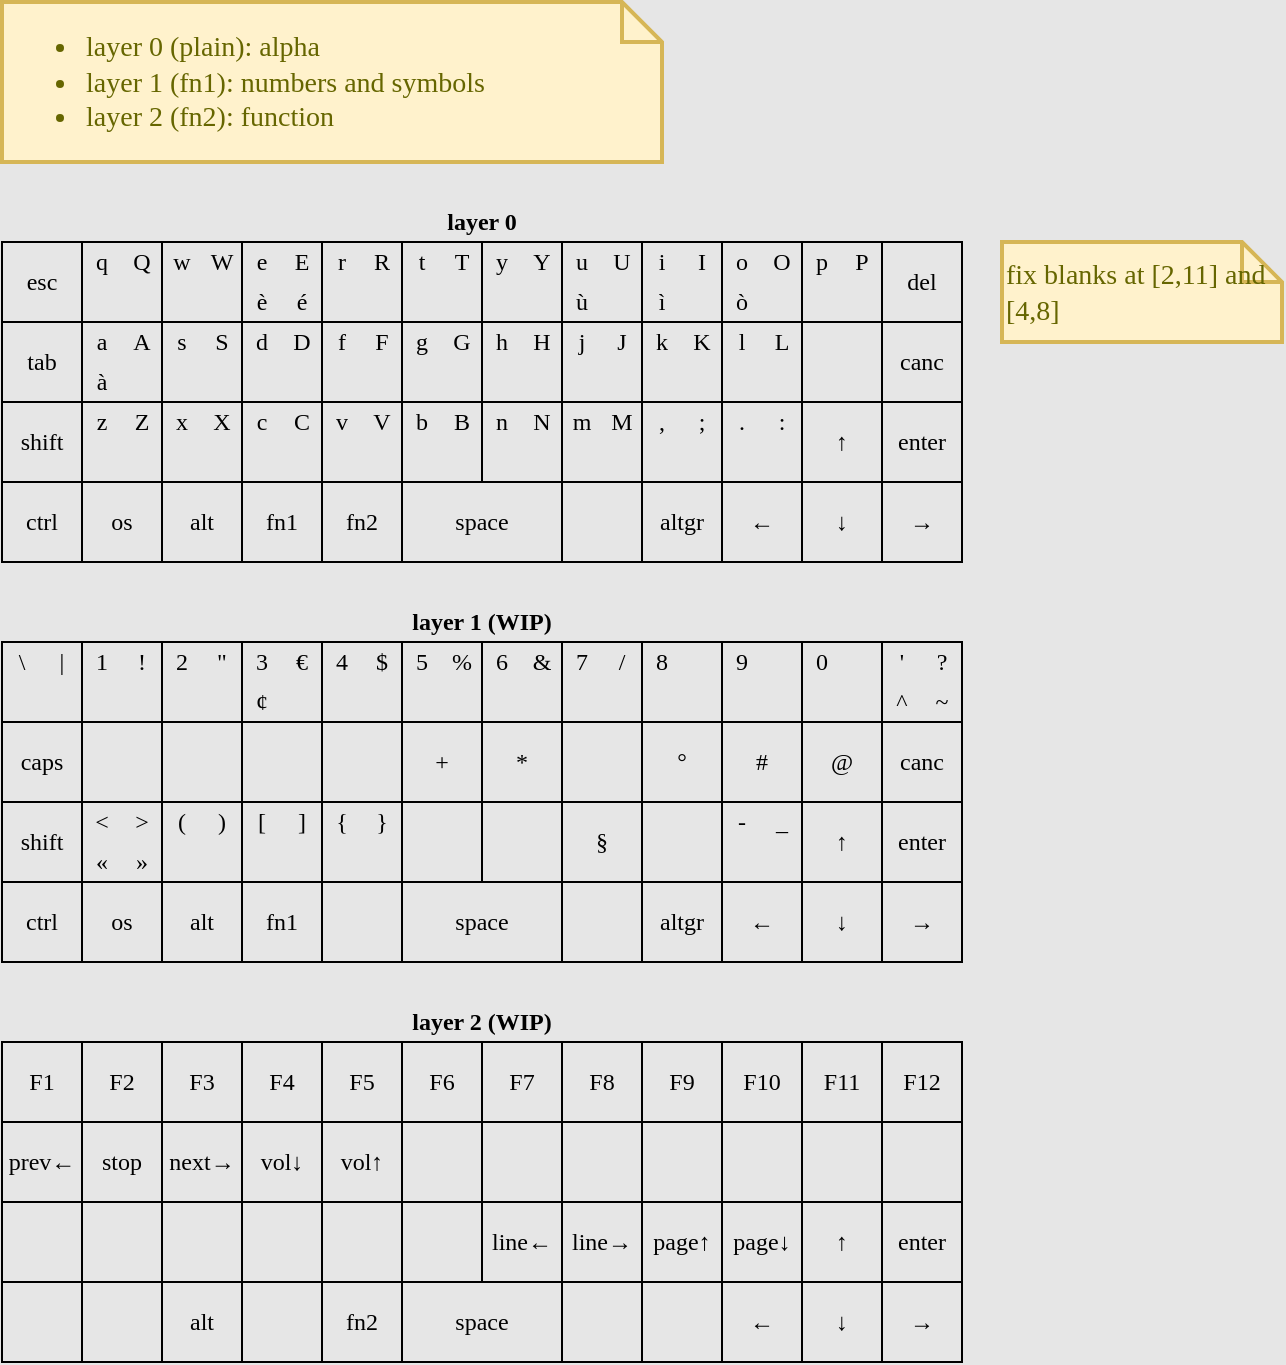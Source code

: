 <mxfile>
    <diagram id="TbKfJ7Vki0BNOf5y40k3" name="Page-1">
        <mxGraphModel dx="1538" dy="842" grid="1" gridSize="10" guides="1" tooltips="1" connect="1" arrows="1" fold="1" page="0" pageScale="1" pageWidth="850" pageHeight="1100" background="#E6E6E6" math="0" shadow="0">
            <root>
                <mxCell id="0"/>
                <mxCell id="1" parent="0"/>
                <mxCell id="62" value="&lt;font color=&quot;#000000&quot; face=&quot;Cascadia Code&quot;&gt;&lt;span&gt;layer 0&lt;/span&gt;&lt;/font&gt;" style="text;html=1;strokeColor=none;fillColor=none;align=center;verticalAlign=middle;whiteSpace=wrap;rounded=0;strokeWidth=1;fontStyle=1" parent="1" vertex="1">
                    <mxGeometry x="80" y="140" width="480" height="20" as="geometry"/>
                </mxCell>
                <mxCell id="271" value="" style="group" parent="1" vertex="1" connectable="0">
                    <mxGeometry x="280" y="280" width="80" height="40" as="geometry"/>
                </mxCell>
                <mxCell id="30" value="" style="rounded=0;whiteSpace=wrap;html=1;strokeColor=#000000;strokeWidth=1;fillColor=none;" parent="271" vertex="1">
                    <mxGeometry width="80" height="40" as="geometry"/>
                </mxCell>
                <mxCell id="264" value="space" style="text;html=1;strokeColor=none;fillColor=none;align=center;verticalAlign=middle;whiteSpace=wrap;rounded=0;strokeWidth=1;fontFamily=Cascadia Code;fontColor=#000000;" parent="271" vertex="1">
                    <mxGeometry x="10" y="10" width="60" height="20" as="geometry"/>
                </mxCell>
                <mxCell id="290" value="" style="group" parent="1" vertex="1" connectable="0">
                    <mxGeometry x="120" y="160" width="40" height="40" as="geometry"/>
                </mxCell>
                <mxCell id="291" value="" style="rounded=0;whiteSpace=wrap;html=1;strokeColor=#000000;strokeWidth=1;fillColor=none;" parent="290" vertex="1">
                    <mxGeometry width="40" height="40" as="geometry"/>
                </mxCell>
                <mxCell id="293" value="Q" style="text;html=1;strokeColor=none;fillColor=none;align=center;verticalAlign=middle;whiteSpace=wrap;rounded=0;strokeWidth=1;fontFamily=Cascadia Code;fontColor=#000000;" parent="290" vertex="1">
                    <mxGeometry x="20" width="20" height="20" as="geometry"/>
                </mxCell>
                <mxCell id="295" value="q" style="text;html=1;strokeColor=none;fillColor=none;align=center;verticalAlign=middle;whiteSpace=wrap;rounded=0;strokeWidth=1;fontFamily=Cascadia Code;fontColor=#000000;" parent="290" vertex="1">
                    <mxGeometry width="20" height="20" as="geometry"/>
                </mxCell>
                <mxCell id="296" value="" style="group" parent="1" vertex="1" connectable="0">
                    <mxGeometry x="120" y="200" width="40" height="40" as="geometry"/>
                </mxCell>
                <mxCell id="297" value="" style="rounded=0;whiteSpace=wrap;html=1;strokeColor=#000000;strokeWidth=1;fillColor=none;" parent="296" vertex="1">
                    <mxGeometry width="40" height="40" as="geometry"/>
                </mxCell>
                <mxCell id="299" value="A" style="text;html=1;strokeColor=none;fillColor=none;align=center;verticalAlign=middle;whiteSpace=wrap;rounded=0;strokeWidth=1;fontFamily=Cascadia Code;fontColor=#000000;" parent="296" vertex="1">
                    <mxGeometry x="20" width="20" height="20" as="geometry"/>
                </mxCell>
                <mxCell id="301" value="a" style="text;html=1;strokeColor=none;fillColor=none;align=center;verticalAlign=middle;whiteSpace=wrap;rounded=0;strokeWidth=1;fontFamily=Cascadia Code;fontColor=#000000;" parent="296" vertex="1">
                    <mxGeometry width="20" height="20" as="geometry"/>
                </mxCell>
                <mxCell id="1825" value="à" style="text;html=1;strokeColor=none;fillColor=none;align=center;verticalAlign=middle;whiteSpace=wrap;rounded=0;strokeWidth=1;fontFamily=Cascadia Code;fontColor=#000000;" vertex="1" parent="296">
                    <mxGeometry y="20" width="20" height="20" as="geometry"/>
                </mxCell>
                <mxCell id="314" value="" style="group" parent="1" vertex="1" connectable="0">
                    <mxGeometry x="160" y="160" width="40" height="80" as="geometry"/>
                </mxCell>
                <mxCell id="315" value="" style="rounded=0;whiteSpace=wrap;html=1;strokeColor=#000000;strokeWidth=1;fillColor=none;" parent="314" vertex="1">
                    <mxGeometry width="40" height="40" as="geometry"/>
                </mxCell>
                <mxCell id="317" value="W" style="text;html=1;strokeColor=none;fillColor=none;align=center;verticalAlign=middle;whiteSpace=wrap;rounded=0;strokeWidth=1;fontFamily=Cascadia Code;fontColor=#000000;" parent="314" vertex="1">
                    <mxGeometry x="20" width="20" height="20" as="geometry"/>
                </mxCell>
                <mxCell id="319" value="w" style="text;html=1;strokeColor=none;fillColor=none;align=center;verticalAlign=middle;whiteSpace=wrap;rounded=0;strokeWidth=1;fontFamily=Cascadia Code;fontColor=#000000;" parent="314" vertex="1">
                    <mxGeometry width="20" height="20" as="geometry"/>
                </mxCell>
                <mxCell id="320" value="" style="group" parent="314" vertex="1" connectable="0">
                    <mxGeometry y="40" width="40" height="40" as="geometry"/>
                </mxCell>
                <mxCell id="321" value="" style="rounded=0;whiteSpace=wrap;html=1;strokeColor=#000000;strokeWidth=1;fillColor=none;" parent="320" vertex="1">
                    <mxGeometry width="40" height="40" as="geometry"/>
                </mxCell>
                <mxCell id="323" value="S" style="text;html=1;strokeColor=none;fillColor=none;align=center;verticalAlign=middle;whiteSpace=wrap;rounded=0;strokeWidth=1;fontFamily=Cascadia Code;fontColor=#000000;" parent="320" vertex="1">
                    <mxGeometry x="20" width="20" height="20" as="geometry"/>
                </mxCell>
                <mxCell id="325" value="s" style="text;html=1;strokeColor=none;fillColor=none;align=center;verticalAlign=middle;whiteSpace=wrap;rounded=0;strokeWidth=1;fontFamily=Cascadia Code;fontColor=#000000;" parent="320" vertex="1">
                    <mxGeometry width="20" height="20" as="geometry"/>
                </mxCell>
                <mxCell id="338" value="" style="group" parent="1" vertex="1" connectable="0">
                    <mxGeometry x="200" y="160" width="40" height="40" as="geometry"/>
                </mxCell>
                <mxCell id="339" value="" style="rounded=0;whiteSpace=wrap;html=1;strokeColor=#000000;strokeWidth=1;fillColor=none;" parent="338" vertex="1">
                    <mxGeometry width="40" height="40" as="geometry"/>
                </mxCell>
                <mxCell id="340" value="è" style="text;html=1;strokeColor=none;fillColor=none;align=center;verticalAlign=middle;whiteSpace=wrap;rounded=0;strokeWidth=1;fontFamily=Cascadia Code;fontColor=#000000;rotation=0;" parent="338" vertex="1">
                    <mxGeometry y="20" width="20" height="20" as="geometry"/>
                </mxCell>
                <mxCell id="341" value="E" style="text;html=1;strokeColor=none;fillColor=none;align=center;verticalAlign=middle;whiteSpace=wrap;rounded=0;strokeWidth=1;fontFamily=Cascadia Code;fontColor=#000000;" parent="338" vertex="1">
                    <mxGeometry x="20" width="20" height="20" as="geometry"/>
                </mxCell>
                <mxCell id="342" value="é" style="text;html=1;strokeColor=none;fillColor=none;align=center;verticalAlign=middle;whiteSpace=wrap;rounded=0;strokeWidth=1;fontFamily=Cascadia Code;fontColor=#000000;" parent="338" vertex="1">
                    <mxGeometry x="20" y="20" width="20" height="20" as="geometry"/>
                </mxCell>
                <mxCell id="343" value="e" style="text;html=1;strokeColor=none;fillColor=none;align=center;verticalAlign=middle;whiteSpace=wrap;rounded=0;strokeWidth=1;fontFamily=Cascadia Code;fontColor=#000000;" parent="338" vertex="1">
                    <mxGeometry width="20" height="20" as="geometry"/>
                </mxCell>
                <mxCell id="344" value="" style="group" parent="1" vertex="1" connectable="0">
                    <mxGeometry x="200" y="200" width="40" height="40" as="geometry"/>
                </mxCell>
                <mxCell id="345" value="" style="rounded=0;whiteSpace=wrap;html=1;strokeColor=#000000;strokeWidth=1;fillColor=none;" parent="344" vertex="1">
                    <mxGeometry width="40" height="40" as="geometry"/>
                </mxCell>
                <mxCell id="347" value="D" style="text;html=1;strokeColor=none;fillColor=none;align=center;verticalAlign=middle;whiteSpace=wrap;rounded=0;strokeWidth=1;fontFamily=Cascadia Code;fontColor=#000000;" parent="344" vertex="1">
                    <mxGeometry x="20" width="20" height="20" as="geometry"/>
                </mxCell>
                <mxCell id="349" value="d" style="text;html=1;strokeColor=none;fillColor=none;align=center;verticalAlign=middle;whiteSpace=wrap;rounded=0;strokeWidth=1;fontFamily=Cascadia Code;fontColor=#000000;" parent="344" vertex="1">
                    <mxGeometry width="20" height="20" as="geometry"/>
                </mxCell>
                <mxCell id="651" value="" style="group" parent="1" vertex="1" connectable="0">
                    <mxGeometry x="360" y="160" width="40" height="40" as="geometry"/>
                </mxCell>
                <mxCell id="652" value="" style="rounded=0;whiteSpace=wrap;html=1;strokeColor=#000000;strokeWidth=1;fillColor=none;" parent="651" vertex="1">
                    <mxGeometry width="40" height="40" as="geometry"/>
                </mxCell>
                <mxCell id="654" value="U" style="text;html=1;strokeColor=none;fillColor=none;align=center;verticalAlign=middle;whiteSpace=wrap;rounded=0;strokeWidth=1;fontFamily=Cascadia Code;fontColor=#000000;" parent="651" vertex="1">
                    <mxGeometry x="20" width="20" height="20" as="geometry"/>
                </mxCell>
                <mxCell id="656" value="u" style="text;html=1;strokeColor=none;fillColor=none;align=center;verticalAlign=middle;whiteSpace=wrap;rounded=0;strokeWidth=1;fontFamily=Cascadia Code;fontColor=#000000;" parent="651" vertex="1">
                    <mxGeometry width="20" height="20" as="geometry"/>
                </mxCell>
                <mxCell id="1531" value="ù" style="text;html=1;strokeColor=none;fillColor=none;align=center;verticalAlign=middle;whiteSpace=wrap;rounded=0;strokeWidth=1;fontFamily=Cascadia Code;fontColor=#000000;rotation=0;" parent="651" vertex="1">
                    <mxGeometry y="20" width="20" height="20" as="geometry"/>
                </mxCell>
                <mxCell id="657" value="" style="group" parent="1" vertex="1" connectable="0">
                    <mxGeometry x="360" y="200" width="40" height="40" as="geometry"/>
                </mxCell>
                <mxCell id="658" value="" style="rounded=0;whiteSpace=wrap;html=1;strokeColor=#000000;strokeWidth=1;fillColor=none;" parent="657" vertex="1">
                    <mxGeometry width="40" height="40" as="geometry"/>
                </mxCell>
                <mxCell id="660" value="J" style="text;html=1;strokeColor=none;fillColor=none;align=center;verticalAlign=middle;whiteSpace=wrap;rounded=0;strokeWidth=1;fontFamily=Cascadia Code;fontColor=#000000;" parent="657" vertex="1">
                    <mxGeometry x="20" width="20" height="20" as="geometry"/>
                </mxCell>
                <mxCell id="662" value="j" style="text;html=1;strokeColor=none;fillColor=none;align=center;verticalAlign=middle;whiteSpace=wrap;rounded=0;strokeWidth=1;fontFamily=Cascadia Code;fontColor=#000000;" parent="657" vertex="1">
                    <mxGeometry width="20" height="20" as="geometry"/>
                </mxCell>
                <mxCell id="675" value="" style="group" parent="1" vertex="1" connectable="0">
                    <mxGeometry x="400" y="160" width="40" height="40" as="geometry"/>
                </mxCell>
                <mxCell id="676" value="" style="rounded=0;whiteSpace=wrap;html=1;strokeColor=#000000;strokeWidth=1;fillColor=none;" parent="675" vertex="1">
                    <mxGeometry width="40" height="40" as="geometry"/>
                </mxCell>
                <mxCell id="678" value="I" style="text;html=1;strokeColor=none;fillColor=none;align=center;verticalAlign=middle;whiteSpace=wrap;rounded=0;strokeWidth=1;fontFamily=Cascadia Code;fontColor=#000000;" parent="675" vertex="1">
                    <mxGeometry x="20" width="20" height="20" as="geometry"/>
                </mxCell>
                <mxCell id="680" value="i" style="text;html=1;strokeColor=none;fillColor=none;align=center;verticalAlign=middle;whiteSpace=wrap;rounded=0;strokeWidth=1;fontFamily=Cascadia Code;fontColor=#000000;" parent="675" vertex="1">
                    <mxGeometry width="20" height="20" as="geometry"/>
                </mxCell>
                <mxCell id="1529" value="ì" style="text;html=1;strokeColor=none;fillColor=none;align=center;verticalAlign=middle;whiteSpace=wrap;rounded=0;strokeWidth=1;fontFamily=Cascadia Code;fontColor=#000000;rotation=0;" parent="675" vertex="1">
                    <mxGeometry y="20" width="20" height="20" as="geometry"/>
                </mxCell>
                <mxCell id="681" value="" style="group" parent="1" vertex="1" connectable="0">
                    <mxGeometry x="400" y="200" width="40" height="40" as="geometry"/>
                </mxCell>
                <mxCell id="682" value="" style="rounded=0;whiteSpace=wrap;html=1;strokeColor=#000000;strokeWidth=1;fillColor=none;" parent="681" vertex="1">
                    <mxGeometry width="40" height="40" as="geometry"/>
                </mxCell>
                <mxCell id="684" value="K" style="text;html=1;strokeColor=none;fillColor=none;align=center;verticalAlign=middle;whiteSpace=wrap;rounded=0;strokeWidth=1;fontFamily=Cascadia Code;fontColor=#000000;" parent="681" vertex="1">
                    <mxGeometry x="20" width="20" height="20" as="geometry"/>
                </mxCell>
                <mxCell id="686" value="k" style="text;html=1;strokeColor=none;fillColor=none;align=center;verticalAlign=middle;whiteSpace=wrap;rounded=0;strokeWidth=1;fontFamily=Cascadia Code;fontColor=#000000;" parent="681" vertex="1">
                    <mxGeometry width="20" height="20" as="geometry"/>
                </mxCell>
                <mxCell id="699" value="" style="group" parent="1" vertex="1" connectable="0">
                    <mxGeometry x="440" y="160" width="40" height="40" as="geometry"/>
                </mxCell>
                <mxCell id="700" value="" style="rounded=0;whiteSpace=wrap;html=1;strokeColor=#000000;strokeWidth=1;fillColor=none;" parent="699" vertex="1">
                    <mxGeometry width="40" height="40" as="geometry"/>
                </mxCell>
                <mxCell id="702" value="O" style="text;html=1;strokeColor=none;fillColor=none;align=center;verticalAlign=middle;whiteSpace=wrap;rounded=0;strokeWidth=1;fontFamily=Cascadia Code;fontColor=#000000;" parent="699" vertex="1">
                    <mxGeometry x="20" width="20" height="20" as="geometry"/>
                </mxCell>
                <mxCell id="704" value="o" style="text;html=1;strokeColor=none;fillColor=none;align=center;verticalAlign=middle;whiteSpace=wrap;rounded=0;strokeWidth=1;fontFamily=Cascadia Code;fontColor=#000000;rotation=0;" parent="699" vertex="1">
                    <mxGeometry width="20" height="20" as="geometry"/>
                </mxCell>
                <mxCell id="1530" value="ò" style="text;html=1;strokeColor=none;fillColor=none;align=center;verticalAlign=middle;whiteSpace=wrap;rounded=0;strokeWidth=1;fontFamily=Cascadia Code;fontColor=#000000;rotation=0;" parent="699" vertex="1">
                    <mxGeometry y="20" width="20" height="20" as="geometry"/>
                </mxCell>
                <mxCell id="705" value="" style="group" parent="1" vertex="1" connectable="0">
                    <mxGeometry x="440" y="200" width="40" height="40" as="geometry"/>
                </mxCell>
                <mxCell id="706" value="" style="rounded=0;whiteSpace=wrap;html=1;strokeColor=#000000;strokeWidth=1;fillColor=none;" parent="705" vertex="1">
                    <mxGeometry width="40" height="40" as="geometry"/>
                </mxCell>
                <mxCell id="708" value="L" style="text;html=1;strokeColor=none;fillColor=none;align=center;verticalAlign=middle;whiteSpace=wrap;rounded=0;strokeWidth=1;fontFamily=Cascadia Code;fontColor=#000000;" parent="705" vertex="1">
                    <mxGeometry x="20" width="20" height="20" as="geometry"/>
                </mxCell>
                <mxCell id="710" value="l" style="text;html=1;strokeColor=none;fillColor=none;align=center;verticalAlign=middle;whiteSpace=wrap;rounded=0;strokeWidth=1;fontFamily=Cascadia Code;fontColor=#000000;" parent="705" vertex="1">
                    <mxGeometry width="20" height="20" as="geometry"/>
                </mxCell>
                <mxCell id="723" value="" style="group" parent="1" vertex="1" connectable="0">
                    <mxGeometry x="480" y="160" width="40" height="40" as="geometry"/>
                </mxCell>
                <mxCell id="724" value="" style="rounded=0;whiteSpace=wrap;html=1;strokeColor=#000000;strokeWidth=1;fillColor=none;" parent="723" vertex="1">
                    <mxGeometry width="40" height="40" as="geometry"/>
                </mxCell>
                <mxCell id="726" value="P" style="text;html=1;strokeColor=none;fillColor=none;align=center;verticalAlign=middle;whiteSpace=wrap;rounded=0;strokeWidth=1;fontFamily=Cascadia Code;fontColor=#000000;" parent="723" vertex="1">
                    <mxGeometry x="20" width="20" height="20" as="geometry"/>
                </mxCell>
                <mxCell id="728" value="p" style="text;html=1;strokeColor=none;fillColor=none;align=center;verticalAlign=middle;whiteSpace=wrap;rounded=0;strokeWidth=1;fontFamily=Cascadia Code;fontColor=#000000;" parent="723" vertex="1">
                    <mxGeometry width="20" height="20" as="geometry"/>
                </mxCell>
                <mxCell id="747" value="" style="group" parent="1" vertex="1" connectable="0">
                    <mxGeometry x="240" y="160" width="40" height="40" as="geometry"/>
                </mxCell>
                <mxCell id="748" value="" style="rounded=0;whiteSpace=wrap;html=1;strokeColor=#000000;strokeWidth=1;fillColor=none;" parent="747" vertex="1">
                    <mxGeometry width="40" height="40" as="geometry"/>
                </mxCell>
                <mxCell id="750" value="R" style="text;html=1;strokeColor=none;fillColor=none;align=center;verticalAlign=middle;whiteSpace=wrap;rounded=0;strokeWidth=1;fontFamily=Cascadia Code;fontColor=#000000;" parent="747" vertex="1">
                    <mxGeometry x="20" width="20" height="20" as="geometry"/>
                </mxCell>
                <mxCell id="752" value="r" style="text;html=1;strokeColor=none;fillColor=none;align=center;verticalAlign=middle;whiteSpace=wrap;rounded=0;strokeWidth=1;fontFamily=Cascadia Code;fontColor=#000000;" parent="747" vertex="1">
                    <mxGeometry width="20" height="20" as="geometry"/>
                </mxCell>
                <mxCell id="753" value="" style="group" parent="1" vertex="1" connectable="0">
                    <mxGeometry x="240" y="200" width="40" height="40" as="geometry"/>
                </mxCell>
                <mxCell id="754" value="" style="rounded=0;whiteSpace=wrap;html=1;strokeColor=#000000;strokeWidth=1;fillColor=none;" parent="753" vertex="1">
                    <mxGeometry width="40" height="40" as="geometry"/>
                </mxCell>
                <mxCell id="756" value="F" style="text;html=1;strokeColor=none;fillColor=none;align=center;verticalAlign=middle;whiteSpace=wrap;rounded=0;strokeWidth=1;fontFamily=Cascadia Code;fontColor=#000000;" parent="753" vertex="1">
                    <mxGeometry x="20" width="20" height="20" as="geometry"/>
                </mxCell>
                <mxCell id="758" value="f" style="text;html=1;strokeColor=none;fillColor=none;align=center;verticalAlign=middle;whiteSpace=wrap;rounded=0;strokeWidth=1;fontFamily=Cascadia Code;fontColor=#000000;" parent="753" vertex="1">
                    <mxGeometry width="20" height="20" as="geometry"/>
                </mxCell>
                <mxCell id="796" value="" style="group" parent="1" vertex="1" connectable="0">
                    <mxGeometry x="520" y="160" width="40" height="40" as="geometry"/>
                </mxCell>
                <mxCell id="797" value="" style="rounded=0;whiteSpace=wrap;html=1;strokeColor=#000000;strokeWidth=1;fillColor=none;" parent="796" vertex="1">
                    <mxGeometry width="40" height="40" as="geometry"/>
                </mxCell>
                <mxCell id="798" value="del" style="text;html=1;strokeColor=none;fillColor=none;align=center;verticalAlign=middle;whiteSpace=wrap;rounded=0;strokeWidth=1;fontFamily=Cascadia Code;fontColor=#000000;" parent="796" vertex="1">
                    <mxGeometry x="10" y="10" width="20" height="20" as="geometry"/>
                </mxCell>
                <mxCell id="820" value="" style="group" parent="1" vertex="1" connectable="0">
                    <mxGeometry x="280" y="160" width="40" height="40" as="geometry"/>
                </mxCell>
                <mxCell id="821" value="" style="rounded=0;whiteSpace=wrap;html=1;strokeColor=#000000;strokeWidth=1;fillColor=none;" parent="820" vertex="1">
                    <mxGeometry width="40" height="40" as="geometry"/>
                </mxCell>
                <mxCell id="823" value="T" style="text;html=1;strokeColor=none;fillColor=none;align=center;verticalAlign=middle;whiteSpace=wrap;rounded=0;strokeWidth=1;fontFamily=Cascadia Code;fontColor=#000000;" parent="820" vertex="1">
                    <mxGeometry x="20" width="20" height="20" as="geometry"/>
                </mxCell>
                <mxCell id="825" value="t" style="text;html=1;strokeColor=none;fillColor=none;align=center;verticalAlign=middle;whiteSpace=wrap;rounded=0;strokeWidth=1;fontFamily=Cascadia Code;fontColor=#000000;" parent="820" vertex="1">
                    <mxGeometry width="20" height="20" as="geometry"/>
                </mxCell>
                <mxCell id="826" value="" style="group" parent="1" vertex="1" connectable="0">
                    <mxGeometry x="280" y="200" width="40" height="40" as="geometry"/>
                </mxCell>
                <mxCell id="827" value="" style="rounded=0;whiteSpace=wrap;html=1;strokeColor=#000000;strokeWidth=1;fillColor=none;" parent="826" vertex="1">
                    <mxGeometry width="40" height="40" as="geometry"/>
                </mxCell>
                <mxCell id="829" value="G" style="text;html=1;strokeColor=none;fillColor=none;align=center;verticalAlign=middle;whiteSpace=wrap;rounded=0;strokeWidth=1;fontFamily=Cascadia Code;fontColor=#000000;" parent="826" vertex="1">
                    <mxGeometry x="20" width="20" height="20" as="geometry"/>
                </mxCell>
                <mxCell id="831" value="g" style="text;html=1;strokeColor=none;fillColor=none;align=center;verticalAlign=middle;whiteSpace=wrap;rounded=0;strokeWidth=1;fontFamily=Cascadia Code;fontColor=#000000;" parent="826" vertex="1">
                    <mxGeometry width="20" height="20" as="geometry"/>
                </mxCell>
                <mxCell id="838" value="" style="group" parent="1" vertex="1" connectable="0">
                    <mxGeometry x="320" y="160" width="40" height="40" as="geometry"/>
                </mxCell>
                <mxCell id="839" value="" style="rounded=0;whiteSpace=wrap;html=1;strokeColor=#000000;strokeWidth=1;fillColor=none;" parent="838" vertex="1">
                    <mxGeometry width="40" height="40" as="geometry"/>
                </mxCell>
                <mxCell id="841" value="Y" style="text;html=1;strokeColor=none;fillColor=none;align=center;verticalAlign=middle;whiteSpace=wrap;rounded=0;strokeWidth=1;fontFamily=Cascadia Code;fontColor=#000000;" parent="838" vertex="1">
                    <mxGeometry x="20" width="20" height="20" as="geometry"/>
                </mxCell>
                <mxCell id="843" value="y" style="text;html=1;strokeColor=none;fillColor=none;align=center;verticalAlign=middle;whiteSpace=wrap;rounded=0;strokeWidth=1;fontFamily=Cascadia Code;fontColor=#000000;" parent="838" vertex="1">
                    <mxGeometry width="20" height="20" as="geometry"/>
                </mxCell>
                <mxCell id="844" value="" style="group" parent="1" vertex="1" connectable="0">
                    <mxGeometry x="320" y="200" width="40" height="40" as="geometry"/>
                </mxCell>
                <mxCell id="845" value="" style="rounded=0;whiteSpace=wrap;html=1;strokeColor=#000000;strokeWidth=1;fillColor=none;" parent="844" vertex="1">
                    <mxGeometry width="40" height="40" as="geometry"/>
                </mxCell>
                <mxCell id="847" value="H" style="text;html=1;strokeColor=none;fillColor=none;align=center;verticalAlign=middle;whiteSpace=wrap;rounded=0;strokeWidth=1;fontFamily=Cascadia Code;fontColor=#000000;" parent="844" vertex="1">
                    <mxGeometry x="20" width="20" height="20" as="geometry"/>
                </mxCell>
                <mxCell id="849" value="h" style="text;html=1;strokeColor=none;fillColor=none;align=center;verticalAlign=middle;whiteSpace=wrap;rounded=0;strokeWidth=1;fontFamily=Cascadia Code;fontColor=#000000;" parent="844" vertex="1">
                    <mxGeometry width="20" height="20" as="geometry"/>
                </mxCell>
                <mxCell id="876" value="" style="group" parent="1" vertex="1" connectable="0">
                    <mxGeometry x="80" y="240" width="40" height="40" as="geometry"/>
                </mxCell>
                <mxCell id="874" value="" style="rounded=0;whiteSpace=wrap;html=1;strokeColor=#000000;strokeWidth=1;fillColor=none;" parent="876" vertex="1">
                    <mxGeometry width="40" height="40" as="geometry"/>
                </mxCell>
                <mxCell id="875" value="shift" style="text;html=1;strokeColor=none;fillColor=none;align=center;verticalAlign=middle;whiteSpace=wrap;rounded=0;strokeWidth=1;fontFamily=Cascadia Code;fontColor=#000000;" parent="876" vertex="1">
                    <mxGeometry x="10" y="10" width="20" height="20" as="geometry"/>
                </mxCell>
                <mxCell id="881" value="" style="group" parent="1" vertex="1" connectable="0">
                    <mxGeometry x="120" y="280" width="40" height="40" as="geometry"/>
                </mxCell>
                <mxCell id="882" value="" style="rounded=0;whiteSpace=wrap;html=1;strokeColor=#000000;strokeWidth=1;fillColor=none;" parent="881" vertex="1">
                    <mxGeometry width="40" height="40" as="geometry"/>
                </mxCell>
                <mxCell id="883" value="os" style="text;html=1;strokeColor=none;fillColor=none;align=center;verticalAlign=middle;whiteSpace=wrap;rounded=0;strokeWidth=1;fontFamily=Cascadia Code;fontColor=#000000;" parent="881" vertex="1">
                    <mxGeometry x="10" y="10" width="20" height="20" as="geometry"/>
                </mxCell>
                <mxCell id="885" value="" style="group" parent="1" vertex="1" connectable="0">
                    <mxGeometry x="160" y="280" width="40" height="40" as="geometry"/>
                </mxCell>
                <mxCell id="886" value="" style="rounded=0;whiteSpace=wrap;html=1;strokeColor=#000000;strokeWidth=1;fillColor=none;" parent="885" vertex="1">
                    <mxGeometry width="40" height="40" as="geometry"/>
                </mxCell>
                <mxCell id="887" value="alt" style="text;html=1;strokeColor=none;fillColor=none;align=center;verticalAlign=middle;whiteSpace=wrap;rounded=0;strokeWidth=1;fontFamily=Cascadia Code;fontColor=#000000;" parent="885" vertex="1">
                    <mxGeometry x="10" y="10" width="20" height="20" as="geometry"/>
                </mxCell>
                <mxCell id="888" value="" style="group" parent="1" vertex="1" connectable="0">
                    <mxGeometry x="200" y="280" width="40" height="40" as="geometry"/>
                </mxCell>
                <mxCell id="889" value="" style="rounded=0;whiteSpace=wrap;html=1;strokeColor=#000000;strokeWidth=1;fillColor=none;" parent="888" vertex="1">
                    <mxGeometry width="40" height="40" as="geometry"/>
                </mxCell>
                <mxCell id="890" value="fn1" style="text;html=1;strokeColor=none;fillColor=none;align=center;verticalAlign=middle;whiteSpace=wrap;rounded=0;strokeWidth=1;fontFamily=Cascadia Code;fontColor=#000000;" parent="888" vertex="1">
                    <mxGeometry x="10" y="10" width="20" height="20" as="geometry"/>
                </mxCell>
                <mxCell id="894" value="" style="group" parent="1" vertex="1" connectable="0">
                    <mxGeometry x="240" y="280" width="40" height="40" as="geometry"/>
                </mxCell>
                <mxCell id="895" value="" style="rounded=0;whiteSpace=wrap;html=1;strokeColor=#000000;strokeWidth=1;fillColor=none;" parent="894" vertex="1">
                    <mxGeometry width="40" height="40" as="geometry"/>
                </mxCell>
                <mxCell id="896" value="fn2" style="text;html=1;strokeColor=none;fillColor=none;align=center;verticalAlign=middle;whiteSpace=wrap;rounded=0;strokeWidth=1;fontFamily=Cascadia Code;fontColor=#000000;" parent="894" vertex="1">
                    <mxGeometry x="10" y="10" width="20" height="20" as="geometry"/>
                </mxCell>
                <mxCell id="899" value="" style="group" parent="1" vertex="1" connectable="0">
                    <mxGeometry x="360" y="280" width="40" height="40" as="geometry"/>
                </mxCell>
                <mxCell id="900" value="" style="rounded=0;whiteSpace=wrap;html=1;strokeColor=#000000;strokeWidth=1;fillColor=none;" parent="899" vertex="1">
                    <mxGeometry width="40" height="40" as="geometry"/>
                </mxCell>
                <mxCell id="902" value="" style="group" parent="1" vertex="1" connectable="0">
                    <mxGeometry x="400" y="280" width="40" height="40" as="geometry"/>
                </mxCell>
                <mxCell id="903" value="" style="rounded=0;whiteSpace=wrap;html=1;strokeColor=#000000;strokeWidth=1;fillColor=none;" parent="902" vertex="1">
                    <mxGeometry width="40" height="40" as="geometry"/>
                </mxCell>
                <mxCell id="904" value="altgr" style="text;html=1;strokeColor=none;fillColor=none;align=center;verticalAlign=middle;whiteSpace=wrap;rounded=0;strokeWidth=1;fontFamily=Cascadia Code;fontColor=#000000;" parent="902" vertex="1">
                    <mxGeometry x="10" y="10" width="20" height="20" as="geometry"/>
                </mxCell>
                <mxCell id="905" value="" style="group" parent="1" vertex="1" connectable="0">
                    <mxGeometry x="440" y="280" width="40" height="40" as="geometry"/>
                </mxCell>
                <mxCell id="906" value="" style="rounded=0;whiteSpace=wrap;html=1;strokeColor=#000000;strokeWidth=1;fillColor=none;" parent="905" vertex="1">
                    <mxGeometry width="40" height="40" as="geometry"/>
                </mxCell>
                <mxCell id="907" value="←" style="text;html=1;strokeColor=none;fillColor=none;align=center;verticalAlign=middle;whiteSpace=wrap;rounded=0;strokeWidth=1;fontFamily=Cascadia Code;fontColor=#000000;" parent="905" vertex="1">
                    <mxGeometry x="10" y="10" width="20" height="20" as="geometry"/>
                </mxCell>
                <mxCell id="908" value="" style="group" parent="1" vertex="1" connectable="0">
                    <mxGeometry x="480" y="280" width="40" height="40" as="geometry"/>
                </mxCell>
                <mxCell id="909" value="" style="rounded=0;whiteSpace=wrap;html=1;strokeColor=#000000;strokeWidth=1;fillColor=none;" parent="908" vertex="1">
                    <mxGeometry width="40" height="40" as="geometry"/>
                </mxCell>
                <mxCell id="910" value="↓" style="text;html=1;strokeColor=none;fillColor=none;align=center;verticalAlign=middle;whiteSpace=wrap;rounded=0;strokeWidth=1;fontFamily=Cascadia Code;fontColor=#000000;" parent="908" vertex="1">
                    <mxGeometry x="10" y="10" width="20" height="20" as="geometry"/>
                </mxCell>
                <mxCell id="911" value="" style="group" parent="1" vertex="1" connectable="0">
                    <mxGeometry x="520" y="280" width="40" height="40" as="geometry"/>
                </mxCell>
                <mxCell id="912" value="" style="rounded=0;whiteSpace=wrap;html=1;strokeColor=#000000;strokeWidth=1;fillColor=none;" parent="911" vertex="1">
                    <mxGeometry width="40" height="40" as="geometry"/>
                </mxCell>
                <mxCell id="913" value="→" style="text;html=1;strokeColor=none;fillColor=none;align=center;verticalAlign=middle;whiteSpace=wrap;rounded=0;strokeWidth=1;fontFamily=Cascadia Code;fontColor=#000000;" parent="911" vertex="1">
                    <mxGeometry x="10" y="10" width="20" height="20" as="geometry"/>
                </mxCell>
                <mxCell id="917" value="" style="group" parent="1" vertex="1" connectable="0">
                    <mxGeometry x="520" y="240" width="40" height="40" as="geometry"/>
                </mxCell>
                <mxCell id="918" value="" style="rounded=0;whiteSpace=wrap;html=1;strokeColor=#000000;strokeWidth=1;fillColor=none;" parent="917" vertex="1">
                    <mxGeometry width="40" height="40" as="geometry"/>
                </mxCell>
                <mxCell id="919" value="enter" style="text;html=1;strokeColor=none;fillColor=none;align=center;verticalAlign=middle;whiteSpace=wrap;rounded=0;strokeWidth=1;fontFamily=Cascadia Code;fontColor=#000000;" parent="917" vertex="1">
                    <mxGeometry x="10" y="10" width="20" height="20" as="geometry"/>
                </mxCell>
                <mxCell id="922" value="" style="group" parent="1" vertex="1" connectable="0">
                    <mxGeometry x="480" y="240" width="40" height="40" as="geometry"/>
                </mxCell>
                <mxCell id="923" value="" style="rounded=0;whiteSpace=wrap;html=1;strokeColor=#000000;strokeWidth=1;fillColor=none;" parent="922" vertex="1">
                    <mxGeometry width="40" height="40" as="geometry"/>
                </mxCell>
                <mxCell id="924" value="↑" style="text;html=1;strokeColor=none;fillColor=none;align=center;verticalAlign=middle;whiteSpace=wrap;rounded=0;strokeWidth=1;fontFamily=Cascadia Code;fontColor=#000000;" parent="922" vertex="1">
                    <mxGeometry x="10" y="10" width="20" height="20" as="geometry"/>
                </mxCell>
                <mxCell id="935" value="" style="group" parent="1" vertex="1" connectable="0">
                    <mxGeometry x="160" y="240" width="40" height="40" as="geometry"/>
                </mxCell>
                <mxCell id="936" value="" style="rounded=0;whiteSpace=wrap;html=1;strokeColor=#000000;strokeWidth=1;fillColor=none;" parent="935" vertex="1">
                    <mxGeometry width="40" height="40" as="geometry"/>
                </mxCell>
                <mxCell id="937" value="X" style="text;html=1;strokeColor=none;fillColor=none;align=center;verticalAlign=middle;whiteSpace=wrap;rounded=0;strokeWidth=1;fontFamily=Cascadia Code;fontColor=#000000;" parent="935" vertex="1">
                    <mxGeometry x="20" width="20" height="20" as="geometry"/>
                </mxCell>
                <mxCell id="938" value="x" style="text;html=1;strokeColor=none;fillColor=none;align=center;verticalAlign=middle;whiteSpace=wrap;rounded=0;strokeWidth=1;fontFamily=Cascadia Code;fontColor=#000000;" parent="935" vertex="1">
                    <mxGeometry width="20" height="20" as="geometry"/>
                </mxCell>
                <mxCell id="939" value="" style="group" parent="1" vertex="1" connectable="0">
                    <mxGeometry x="200" y="240" width="40" height="40" as="geometry"/>
                </mxCell>
                <mxCell id="940" value="" style="rounded=0;whiteSpace=wrap;html=1;strokeColor=#000000;strokeWidth=1;fillColor=none;" parent="939" vertex="1">
                    <mxGeometry width="40" height="40" as="geometry"/>
                </mxCell>
                <mxCell id="941" value="C" style="text;html=1;strokeColor=none;fillColor=none;align=center;verticalAlign=middle;whiteSpace=wrap;rounded=0;strokeWidth=1;fontFamily=Cascadia Code;fontColor=#000000;" parent="939" vertex="1">
                    <mxGeometry x="20" width="20" height="20" as="geometry"/>
                </mxCell>
                <mxCell id="942" value="c" style="text;html=1;strokeColor=none;fillColor=none;align=center;verticalAlign=middle;whiteSpace=wrap;rounded=0;strokeWidth=1;fontFamily=Cascadia Code;fontColor=#000000;" parent="939" vertex="1">
                    <mxGeometry width="20" height="20" as="geometry"/>
                </mxCell>
                <mxCell id="943" value="" style="group" parent="1" vertex="1" connectable="0">
                    <mxGeometry x="360" y="240" width="40" height="40" as="geometry"/>
                </mxCell>
                <mxCell id="944" value="" style="rounded=0;whiteSpace=wrap;html=1;strokeColor=#000000;strokeWidth=1;fillColor=none;" parent="943" vertex="1">
                    <mxGeometry width="40" height="40" as="geometry"/>
                </mxCell>
                <mxCell id="945" value="M" style="text;html=1;strokeColor=none;fillColor=none;align=center;verticalAlign=middle;whiteSpace=wrap;rounded=0;strokeWidth=1;fontFamily=Cascadia Code;fontColor=#000000;" parent="943" vertex="1">
                    <mxGeometry x="20" width="20" height="20" as="geometry"/>
                </mxCell>
                <mxCell id="946" value="m" style="text;html=1;strokeColor=none;fillColor=none;align=center;verticalAlign=middle;whiteSpace=wrap;rounded=0;strokeWidth=1;fontFamily=Cascadia Code;fontColor=#000000;" parent="943" vertex="1">
                    <mxGeometry width="20" height="20" as="geometry"/>
                </mxCell>
                <mxCell id="947" value="" style="group" parent="1" vertex="1" connectable="0">
                    <mxGeometry x="400" y="240" width="40" height="40" as="geometry"/>
                </mxCell>
                <mxCell id="948" value="" style="rounded=0;whiteSpace=wrap;html=1;strokeColor=#000000;strokeWidth=1;fillColor=none;" parent="947" vertex="1">
                    <mxGeometry width="40" height="40" as="geometry"/>
                </mxCell>
                <mxCell id="949" value=";" style="text;html=1;strokeColor=none;fillColor=none;align=center;verticalAlign=middle;whiteSpace=wrap;rounded=0;strokeWidth=1;fontFamily=Cascadia Code;fontColor=#000000;" parent="947" vertex="1">
                    <mxGeometry x="20" width="20" height="20" as="geometry"/>
                </mxCell>
                <mxCell id="950" value="," style="text;html=1;strokeColor=none;fillColor=none;align=center;verticalAlign=middle;whiteSpace=wrap;rounded=0;strokeWidth=1;fontFamily=Cascadia Code;fontColor=#000000;" parent="947" vertex="1">
                    <mxGeometry width="20" height="20" as="geometry"/>
                </mxCell>
                <mxCell id="951" value="" style="group" parent="1" vertex="1" connectable="0">
                    <mxGeometry x="440" y="240" width="40" height="40" as="geometry"/>
                </mxCell>
                <mxCell id="952" value="" style="rounded=0;whiteSpace=wrap;html=1;strokeColor=#000000;strokeWidth=1;fillColor=none;" parent="951" vertex="1">
                    <mxGeometry width="40" height="40" as="geometry"/>
                </mxCell>
                <mxCell id="953" value=":" style="text;html=1;strokeColor=none;fillColor=none;align=center;verticalAlign=middle;whiteSpace=wrap;rounded=0;strokeWidth=1;fontFamily=Cascadia Code;fontColor=#000000;" parent="951" vertex="1">
                    <mxGeometry x="20" width="20" height="20" as="geometry"/>
                </mxCell>
                <mxCell id="954" value="." style="text;html=1;strokeColor=none;fillColor=none;align=center;verticalAlign=middle;whiteSpace=wrap;rounded=0;strokeWidth=1;fontFamily=Cascadia Code;fontColor=#000000;" parent="951" vertex="1">
                    <mxGeometry width="20" height="20" as="geometry"/>
                </mxCell>
                <mxCell id="955" value="" style="group" parent="1" vertex="1" connectable="0">
                    <mxGeometry x="240" y="240" width="40" height="40" as="geometry"/>
                </mxCell>
                <mxCell id="956" value="" style="rounded=0;whiteSpace=wrap;html=1;strokeColor=#000000;strokeWidth=1;fillColor=none;" parent="955" vertex="1">
                    <mxGeometry width="40" height="40" as="geometry"/>
                </mxCell>
                <mxCell id="957" value="V" style="text;html=1;strokeColor=none;fillColor=none;align=center;verticalAlign=middle;whiteSpace=wrap;rounded=0;strokeWidth=1;fontFamily=Cascadia Code;fontColor=#000000;" parent="955" vertex="1">
                    <mxGeometry x="20" width="20" height="20" as="geometry"/>
                </mxCell>
                <mxCell id="958" value="v" style="text;html=1;strokeColor=none;fillColor=none;align=center;verticalAlign=middle;whiteSpace=wrap;rounded=0;strokeWidth=1;fontFamily=Cascadia Code;fontColor=#000000;" parent="955" vertex="1">
                    <mxGeometry width="20" height="20" as="geometry"/>
                </mxCell>
                <mxCell id="959" value="" style="group" parent="1" vertex="1" connectable="0">
                    <mxGeometry x="280" y="240" width="40" height="40" as="geometry"/>
                </mxCell>
                <mxCell id="960" value="" style="rounded=0;whiteSpace=wrap;html=1;strokeColor=#000000;strokeWidth=1;fillColor=none;" parent="959" vertex="1">
                    <mxGeometry width="40" height="40" as="geometry"/>
                </mxCell>
                <mxCell id="961" value="B" style="text;html=1;strokeColor=none;fillColor=none;align=center;verticalAlign=middle;whiteSpace=wrap;rounded=0;strokeWidth=1;fontFamily=Cascadia Code;fontColor=#000000;" parent="959" vertex="1">
                    <mxGeometry x="20" width="20" height="20" as="geometry"/>
                </mxCell>
                <mxCell id="962" value="b" style="text;html=1;strokeColor=none;fillColor=none;align=center;verticalAlign=middle;whiteSpace=wrap;rounded=0;strokeWidth=1;fontFamily=Cascadia Code;fontColor=#000000;" parent="959" vertex="1">
                    <mxGeometry width="20" height="20" as="geometry"/>
                </mxCell>
                <mxCell id="963" value="" style="group" parent="1" vertex="1" connectable="0">
                    <mxGeometry x="320" y="240" width="40" height="40" as="geometry"/>
                </mxCell>
                <mxCell id="964" value="" style="rounded=0;whiteSpace=wrap;html=1;strokeColor=#000000;strokeWidth=1;fillColor=none;" parent="963" vertex="1">
                    <mxGeometry width="40" height="40" as="geometry"/>
                </mxCell>
                <mxCell id="965" value="N" style="text;html=1;strokeColor=none;fillColor=none;align=center;verticalAlign=middle;whiteSpace=wrap;rounded=0;strokeWidth=1;fontFamily=Cascadia Code;fontColor=#000000;" parent="963" vertex="1">
                    <mxGeometry x="20" width="20" height="20" as="geometry"/>
                </mxCell>
                <mxCell id="966" value="n" style="text;html=1;strokeColor=none;fillColor=none;align=center;verticalAlign=middle;whiteSpace=wrap;rounded=0;strokeWidth=1;fontFamily=Cascadia Code;fontColor=#000000;" parent="963" vertex="1">
                    <mxGeometry width="20" height="20" as="geometry"/>
                </mxCell>
                <mxCell id="967" value="" style="group" parent="1" vertex="1" connectable="0">
                    <mxGeometry x="120" y="240" width="40" height="40" as="geometry"/>
                </mxCell>
                <mxCell id="968" value="" style="rounded=0;whiteSpace=wrap;html=1;strokeColor=#000000;strokeWidth=1;fillColor=none;" parent="967" vertex="1">
                    <mxGeometry width="40" height="40" as="geometry"/>
                </mxCell>
                <mxCell id="969" value="Z" style="text;html=1;strokeColor=none;fillColor=none;align=center;verticalAlign=middle;whiteSpace=wrap;rounded=0;strokeWidth=1;fontFamily=Cascadia Code;fontColor=#000000;" parent="967" vertex="1">
                    <mxGeometry x="20" width="20" height="20" as="geometry"/>
                </mxCell>
                <mxCell id="970" value="z" style="text;html=1;strokeColor=none;fillColor=none;align=center;verticalAlign=middle;whiteSpace=wrap;rounded=0;strokeWidth=1;fontFamily=Cascadia Code;fontColor=#000000;" parent="967" vertex="1">
                    <mxGeometry width="20" height="20" as="geometry"/>
                </mxCell>
                <mxCell id="1532" value="" style="rounded=0;whiteSpace=wrap;html=1;strokeColor=#000000;strokeWidth=1;fillColor=none;" parent="1" vertex="1">
                    <mxGeometry x="480" y="200" width="40" height="40" as="geometry"/>
                </mxCell>
                <mxCell id="1533" value="" style="rounded=0;whiteSpace=wrap;html=1;strokeColor=#000000;strokeWidth=1;fillColor=none;" parent="1" vertex="1">
                    <mxGeometry x="520" y="200" width="40" height="40" as="geometry"/>
                </mxCell>
                <mxCell id="1534" value="" style="rounded=0;whiteSpace=wrap;html=1;strokeColor=#000000;strokeWidth=1;fillColor=none;" parent="1" vertex="1">
                    <mxGeometry x="80" y="200" width="40" height="40" as="geometry"/>
                </mxCell>
                <mxCell id="1535" value="" style="rounded=0;whiteSpace=wrap;html=1;strokeColor=#000000;strokeWidth=1;fillColor=none;" parent="1" vertex="1">
                    <mxGeometry x="80" y="160" width="40" height="40" as="geometry"/>
                </mxCell>
                <mxCell id="1540" value="esc" style="text;html=1;strokeColor=none;fillColor=none;align=center;verticalAlign=middle;whiteSpace=wrap;rounded=0;strokeWidth=1;fontFamily=Cascadia Code;fontColor=#000000;" parent="1" vertex="1">
                    <mxGeometry x="90" y="170" width="20" height="20" as="geometry"/>
                </mxCell>
                <mxCell id="1541" value="tab" style="text;html=1;strokeColor=none;fillColor=none;align=center;verticalAlign=middle;whiteSpace=wrap;rounded=0;strokeWidth=1;fontFamily=Cascadia Code;fontColor=#000000;" parent="1" vertex="1">
                    <mxGeometry x="90" y="210" width="20" height="20" as="geometry"/>
                </mxCell>
                <mxCell id="1542" value="canc" style="text;html=1;strokeColor=none;fillColor=none;align=center;verticalAlign=middle;whiteSpace=wrap;rounded=0;strokeWidth=1;fontFamily=Cascadia Code;fontColor=#000000;" parent="1" vertex="1">
                    <mxGeometry x="530" y="210" width="20" height="20" as="geometry"/>
                </mxCell>
                <mxCell id="1543" value="&lt;font color=&quot;#000000&quot; face=&quot;Cascadia Code&quot;&gt;&lt;span&gt;layer 1 (WIP)&lt;/span&gt;&lt;/font&gt;" style="text;html=1;strokeColor=none;fillColor=none;align=center;verticalAlign=middle;whiteSpace=wrap;rounded=0;strokeWidth=1;fontStyle=1" parent="1" vertex="1">
                    <mxGeometry x="80" y="340" width="480" height="20" as="geometry"/>
                </mxCell>
                <mxCell id="1544" value="" style="group" parent="1" vertex="1" connectable="0">
                    <mxGeometry x="280" y="480" width="80" height="40" as="geometry"/>
                </mxCell>
                <mxCell id="1545" value="" style="rounded=0;whiteSpace=wrap;html=1;strokeColor=#000000;strokeWidth=1;fillColor=none;" parent="1544" vertex="1">
                    <mxGeometry width="80" height="40" as="geometry"/>
                </mxCell>
                <mxCell id="1546" value="space" style="text;html=1;strokeColor=none;fillColor=none;align=center;verticalAlign=middle;whiteSpace=wrap;rounded=0;strokeWidth=1;fontFamily=Cascadia Code;fontColor=#000000;" parent="1544" vertex="1">
                    <mxGeometry x="10" y="10" width="60" height="20" as="geometry"/>
                </mxCell>
                <mxCell id="1612" value="" style="group" parent="1" vertex="1" connectable="0">
                    <mxGeometry x="520" y="360" width="40" height="40" as="geometry"/>
                </mxCell>
                <mxCell id="1613" value="" style="rounded=0;whiteSpace=wrap;html=1;strokeColor=#000000;strokeWidth=1;fillColor=none;" parent="1612" vertex="1">
                    <mxGeometry width="40" height="40" as="geometry"/>
                </mxCell>
                <mxCell id="1807" value="^" style="text;html=1;strokeColor=none;fillColor=none;align=center;verticalAlign=middle;whiteSpace=wrap;rounded=0;strokeWidth=1;fontFamily=Cascadia Code;fontColor=#000000;rotation=0;" parent="1612" vertex="1">
                    <mxGeometry y="20" width="20" height="20" as="geometry"/>
                </mxCell>
                <mxCell id="1808" value="?" style="text;html=1;strokeColor=none;fillColor=none;align=center;verticalAlign=middle;whiteSpace=wrap;rounded=0;strokeWidth=1;fontFamily=Cascadia Code;fontColor=#000000;" parent="1612" vertex="1">
                    <mxGeometry x="20" width="20" height="20" as="geometry"/>
                </mxCell>
                <mxCell id="1809" value="~" style="text;html=1;strokeColor=none;fillColor=none;align=center;verticalAlign=middle;whiteSpace=wrap;rounded=0;strokeWidth=1;fontFamily=Cascadia Code;fontColor=#000000;" parent="1612" vertex="1">
                    <mxGeometry x="20" y="20" width="20" height="20" as="geometry"/>
                </mxCell>
                <mxCell id="1810" value="'" style="text;html=1;strokeColor=none;fillColor=none;align=center;verticalAlign=middle;whiteSpace=wrap;rounded=0;strokeWidth=1;fontFamily=Cascadia Code;fontColor=#000000;" parent="1612" vertex="1">
                    <mxGeometry width="20" height="20" as="geometry"/>
                </mxCell>
                <mxCell id="1631" value="" style="group" parent="1" vertex="1" connectable="0">
                    <mxGeometry x="80" y="440" width="40" height="40" as="geometry"/>
                </mxCell>
                <mxCell id="1632" value="" style="rounded=0;whiteSpace=wrap;html=1;strokeColor=#000000;strokeWidth=1;fillColor=none;" parent="1631" vertex="1">
                    <mxGeometry width="40" height="40" as="geometry"/>
                </mxCell>
                <mxCell id="1633" value="shift" style="text;html=1;strokeColor=none;fillColor=none;align=center;verticalAlign=middle;whiteSpace=wrap;rounded=0;strokeWidth=1;fontFamily=Cascadia Code;fontColor=#000000;" parent="1631" vertex="1">
                    <mxGeometry x="10" y="10" width="20" height="20" as="geometry"/>
                </mxCell>
                <mxCell id="1634" value="" style="group" parent="1" vertex="1" connectable="0">
                    <mxGeometry x="80" y="480" width="40" height="40" as="geometry"/>
                </mxCell>
                <mxCell id="1635" value="" style="rounded=0;whiteSpace=wrap;html=1;strokeColor=#000000;strokeWidth=1;fillColor=none;" parent="1634" vertex="1">
                    <mxGeometry width="40" height="40" as="geometry"/>
                </mxCell>
                <mxCell id="1636" value="ctrl" style="text;html=1;strokeColor=none;fillColor=none;align=center;verticalAlign=middle;whiteSpace=wrap;rounded=0;strokeWidth=1;fontFamily=Cascadia Code;fontColor=#000000;" parent="1634" vertex="1">
                    <mxGeometry x="10" y="10" width="20" height="20" as="geometry"/>
                </mxCell>
                <mxCell id="1637" value="" style="group" parent="1" vertex="1" connectable="0">
                    <mxGeometry x="120" y="480" width="40" height="40" as="geometry"/>
                </mxCell>
                <mxCell id="1638" value="" style="rounded=0;whiteSpace=wrap;html=1;strokeColor=#000000;strokeWidth=1;fillColor=none;" parent="1637" vertex="1">
                    <mxGeometry width="40" height="40" as="geometry"/>
                </mxCell>
                <mxCell id="1639" value="os" style="text;html=1;strokeColor=none;fillColor=none;align=center;verticalAlign=middle;whiteSpace=wrap;rounded=0;strokeWidth=1;fontFamily=Cascadia Code;fontColor=#000000;" parent="1637" vertex="1">
                    <mxGeometry x="10" y="10" width="20" height="20" as="geometry"/>
                </mxCell>
                <mxCell id="1640" value="" style="group" parent="1" vertex="1" connectable="0">
                    <mxGeometry x="160" y="480" width="40" height="40" as="geometry"/>
                </mxCell>
                <mxCell id="1641" value="" style="rounded=0;whiteSpace=wrap;html=1;strokeColor=#000000;strokeWidth=1;fillColor=none;" parent="1640" vertex="1">
                    <mxGeometry width="40" height="40" as="geometry"/>
                </mxCell>
                <mxCell id="1642" value="alt" style="text;html=1;strokeColor=none;fillColor=none;align=center;verticalAlign=middle;whiteSpace=wrap;rounded=0;strokeWidth=1;fontFamily=Cascadia Code;fontColor=#000000;" parent="1640" vertex="1">
                    <mxGeometry x="10" y="10" width="20" height="20" as="geometry"/>
                </mxCell>
                <mxCell id="1643" value="" style="group" parent="1" vertex="1" connectable="0">
                    <mxGeometry x="200" y="480" width="40" height="40" as="geometry"/>
                </mxCell>
                <mxCell id="1644" value="" style="rounded=0;whiteSpace=wrap;html=1;strokeColor=#000000;strokeWidth=1;fillColor=none;" parent="1643" vertex="1">
                    <mxGeometry width="40" height="40" as="geometry"/>
                </mxCell>
                <mxCell id="1645" value="fn1" style="text;html=1;strokeColor=none;fillColor=none;align=center;verticalAlign=middle;whiteSpace=wrap;rounded=0;strokeWidth=1;fontFamily=Cascadia Code;fontColor=#000000;" parent="1643" vertex="1">
                    <mxGeometry x="10" y="10" width="20" height="20" as="geometry"/>
                </mxCell>
                <mxCell id="1646" value="" style="group" parent="1" vertex="1" connectable="0">
                    <mxGeometry x="240" y="480" width="40" height="40" as="geometry"/>
                </mxCell>
                <mxCell id="1647" value="" style="rounded=0;whiteSpace=wrap;html=1;strokeColor=#000000;strokeWidth=1;fillColor=none;" parent="1646" vertex="1">
                    <mxGeometry width="40" height="40" as="geometry"/>
                </mxCell>
                <mxCell id="1649" value="" style="group" parent="1" vertex="1" connectable="0">
                    <mxGeometry x="360" y="480" width="40" height="40" as="geometry"/>
                </mxCell>
                <mxCell id="1650" value="" style="rounded=0;whiteSpace=wrap;html=1;strokeColor=#000000;strokeWidth=1;fillColor=none;" parent="1649" vertex="1">
                    <mxGeometry width="40" height="40" as="geometry"/>
                </mxCell>
                <mxCell id="1652" value="" style="group" parent="1" vertex="1" connectable="0">
                    <mxGeometry x="400" y="480" width="40" height="40" as="geometry"/>
                </mxCell>
                <mxCell id="1653" value="" style="rounded=0;whiteSpace=wrap;html=1;strokeColor=#000000;strokeWidth=1;fillColor=none;" parent="1652" vertex="1">
                    <mxGeometry width="40" height="40" as="geometry"/>
                </mxCell>
                <mxCell id="1654" value="altgr" style="text;html=1;strokeColor=none;fillColor=none;align=center;verticalAlign=middle;whiteSpace=wrap;rounded=0;strokeWidth=1;fontFamily=Cascadia Code;fontColor=#000000;" parent="1652" vertex="1">
                    <mxGeometry x="10" y="10" width="20" height="20" as="geometry"/>
                </mxCell>
                <mxCell id="1655" value="" style="group" parent="1" vertex="1" connectable="0">
                    <mxGeometry x="440" y="480" width="40" height="40" as="geometry"/>
                </mxCell>
                <mxCell id="1656" value="" style="rounded=0;whiteSpace=wrap;html=1;strokeColor=#000000;strokeWidth=1;fillColor=none;" parent="1655" vertex="1">
                    <mxGeometry width="40" height="40" as="geometry"/>
                </mxCell>
                <mxCell id="1657" value="←" style="text;html=1;strokeColor=none;fillColor=none;align=center;verticalAlign=middle;whiteSpace=wrap;rounded=0;strokeWidth=1;fontFamily=Cascadia Code;fontColor=#000000;" parent="1655" vertex="1">
                    <mxGeometry x="10" y="10" width="20" height="20" as="geometry"/>
                </mxCell>
                <mxCell id="1658" value="" style="group" parent="1" vertex="1" connectable="0">
                    <mxGeometry x="480" y="480" width="40" height="40" as="geometry"/>
                </mxCell>
                <mxCell id="1659" value="" style="rounded=0;whiteSpace=wrap;html=1;strokeColor=#000000;strokeWidth=1;fillColor=none;" parent="1658" vertex="1">
                    <mxGeometry width="40" height="40" as="geometry"/>
                </mxCell>
                <mxCell id="1660" value="↓" style="text;html=1;strokeColor=none;fillColor=none;align=center;verticalAlign=middle;whiteSpace=wrap;rounded=0;strokeWidth=1;fontFamily=Cascadia Code;fontColor=#000000;" parent="1658" vertex="1">
                    <mxGeometry x="10" y="10" width="20" height="20" as="geometry"/>
                </mxCell>
                <mxCell id="1661" value="" style="group" parent="1" vertex="1" connectable="0">
                    <mxGeometry x="520" y="480" width="40" height="40" as="geometry"/>
                </mxCell>
                <mxCell id="1662" value="" style="rounded=0;whiteSpace=wrap;html=1;strokeColor=#000000;strokeWidth=1;fillColor=none;" parent="1661" vertex="1">
                    <mxGeometry width="40" height="40" as="geometry"/>
                </mxCell>
                <mxCell id="1663" value="→" style="text;html=1;strokeColor=none;fillColor=none;align=center;verticalAlign=middle;whiteSpace=wrap;rounded=0;strokeWidth=1;fontFamily=Cascadia Code;fontColor=#000000;" parent="1661" vertex="1">
                    <mxGeometry x="10" y="10" width="20" height="20" as="geometry"/>
                </mxCell>
                <mxCell id="1664" value="" style="group" parent="1" vertex="1" connectable="0">
                    <mxGeometry x="520" y="440" width="40" height="40" as="geometry"/>
                </mxCell>
                <mxCell id="1665" value="" style="rounded=0;whiteSpace=wrap;html=1;strokeColor=#000000;strokeWidth=1;fillColor=none;" parent="1664" vertex="1">
                    <mxGeometry width="40" height="40" as="geometry"/>
                </mxCell>
                <mxCell id="1666" value="enter" style="text;html=1;strokeColor=none;fillColor=none;align=center;verticalAlign=middle;whiteSpace=wrap;rounded=0;strokeWidth=1;fontFamily=Cascadia Code;fontColor=#000000;" parent="1664" vertex="1">
                    <mxGeometry x="10" y="10" width="20" height="20" as="geometry"/>
                </mxCell>
                <mxCell id="1667" value="" style="group" parent="1" vertex="1" connectable="0">
                    <mxGeometry x="480" y="440" width="40" height="40" as="geometry"/>
                </mxCell>
                <mxCell id="1668" value="" style="rounded=0;whiteSpace=wrap;html=1;strokeColor=#000000;strokeWidth=1;fillColor=none;" parent="1667" vertex="1">
                    <mxGeometry width="40" height="40" as="geometry"/>
                </mxCell>
                <mxCell id="1669" value="↑" style="text;html=1;strokeColor=none;fillColor=none;align=center;verticalAlign=middle;whiteSpace=wrap;rounded=0;strokeWidth=1;fontFamily=Cascadia Code;fontColor=#000000;" parent="1667" vertex="1">
                    <mxGeometry x="10" y="10" width="20" height="20" as="geometry"/>
                </mxCell>
                <mxCell id="1678" value="" style="group" parent="1" vertex="1" connectable="0">
                    <mxGeometry x="360" y="440" width="40" height="40" as="geometry"/>
                </mxCell>
                <mxCell id="1679" value="" style="rounded=0;whiteSpace=wrap;html=1;strokeColor=#000000;strokeWidth=1;fillColor=none;" parent="1678" vertex="1">
                    <mxGeometry width="40" height="40" as="geometry"/>
                </mxCell>
                <mxCell id="2799" value="§" style="text;html=1;strokeColor=none;fillColor=none;align=center;verticalAlign=middle;whiteSpace=wrap;rounded=0;strokeWidth=1;fontFamily=Cascadia Code;fontColor=#000000;" vertex="1" parent="1678">
                    <mxGeometry x="10" y="10" width="20" height="20" as="geometry"/>
                </mxCell>
                <mxCell id="1682" value="" style="group" parent="1" vertex="1" connectable="0">
                    <mxGeometry x="400" y="440" width="40" height="40" as="geometry"/>
                </mxCell>
                <mxCell id="1683" value="" style="rounded=0;whiteSpace=wrap;html=1;strokeColor=#000000;strokeWidth=1;fillColor=none;" parent="1682" vertex="1">
                    <mxGeometry width="40" height="40" as="geometry"/>
                </mxCell>
                <mxCell id="1698" value="" style="group" parent="1" vertex="1" connectable="0">
                    <mxGeometry x="320" y="440" width="40" height="40" as="geometry"/>
                </mxCell>
                <mxCell id="1699" value="" style="rounded=0;whiteSpace=wrap;html=1;strokeColor=#000000;strokeWidth=1;fillColor=none;" parent="1698" vertex="1">
                    <mxGeometry width="40" height="40" as="geometry"/>
                </mxCell>
                <mxCell id="1702" value="" style="group" parent="1" vertex="1" connectable="0">
                    <mxGeometry x="120" y="440" width="40" height="40" as="geometry"/>
                </mxCell>
                <mxCell id="1703" value="" style="rounded=0;whiteSpace=wrap;html=1;strokeColor=#000000;strokeWidth=1;fillColor=none;" parent="1702" vertex="1">
                    <mxGeometry width="40" height="40" as="geometry"/>
                </mxCell>
                <mxCell id="1815" value="«" style="text;html=1;strokeColor=none;fillColor=none;align=center;verticalAlign=middle;whiteSpace=wrap;rounded=0;strokeWidth=1;fontFamily=Cascadia Code;fontColor=#000000;rotation=0;" parent="1702" vertex="1">
                    <mxGeometry y="20" width="20" height="20" as="geometry"/>
                </mxCell>
                <mxCell id="1816" value="&amp;gt;" style="text;html=1;strokeColor=none;fillColor=none;align=center;verticalAlign=middle;whiteSpace=wrap;rounded=0;strokeWidth=1;fontFamily=Cascadia Code;fontColor=#000000;" parent="1702" vertex="1">
                    <mxGeometry x="20" width="20" height="20" as="geometry"/>
                </mxCell>
                <mxCell id="1817" value="»" style="text;html=1;strokeColor=none;fillColor=none;align=center;verticalAlign=middle;whiteSpace=wrap;rounded=0;strokeWidth=1;fontFamily=Cascadia Code;fontColor=#000000;" parent="1702" vertex="1">
                    <mxGeometry x="20" y="20" width="20" height="20" as="geometry"/>
                </mxCell>
                <mxCell id="1818" value="&amp;lt;" style="text;html=1;strokeColor=none;fillColor=none;align=center;verticalAlign=middle;whiteSpace=wrap;rounded=0;strokeWidth=1;fontFamily=Cascadia Code;fontColor=#000000;" parent="1702" vertex="1">
                    <mxGeometry width="20" height="20" as="geometry"/>
                </mxCell>
                <mxCell id="1706" value="" style="rounded=0;whiteSpace=wrap;html=1;strokeColor=#000000;strokeWidth=1;fillColor=none;" parent="1" vertex="1">
                    <mxGeometry x="480" y="400" width="40" height="40" as="geometry"/>
                </mxCell>
                <mxCell id="1707" value="" style="rounded=0;whiteSpace=wrap;html=1;strokeColor=#000000;strokeWidth=1;fillColor=none;" parent="1" vertex="1">
                    <mxGeometry x="520" y="400" width="40" height="40" as="geometry"/>
                </mxCell>
                <mxCell id="1708" value="" style="rounded=0;whiteSpace=wrap;html=1;strokeColor=#000000;strokeWidth=1;fillColor=none;" parent="1" vertex="1">
                    <mxGeometry x="80" y="400" width="40" height="40" as="geometry"/>
                </mxCell>
                <mxCell id="1711" value="caps" style="text;html=1;strokeColor=none;fillColor=none;align=center;verticalAlign=middle;whiteSpace=wrap;rounded=0;strokeWidth=1;fontFamily=Cascadia Code;fontColor=#000000;" parent="1" vertex="1">
                    <mxGeometry x="90" y="410" width="20" height="20" as="geometry"/>
                </mxCell>
                <mxCell id="1712" value="canc" style="text;html=1;strokeColor=none;fillColor=none;align=center;verticalAlign=middle;whiteSpace=wrap;rounded=0;strokeWidth=1;fontFamily=Cascadia Code;fontColor=#000000;" parent="1" vertex="1">
                    <mxGeometry x="530" y="410" width="20" height="20" as="geometry"/>
                </mxCell>
                <mxCell id="1733" value="" style="group" parent="1" vertex="1" connectable="0">
                    <mxGeometry x="80" y="360" width="40" height="40" as="geometry"/>
                </mxCell>
                <mxCell id="1734" value="" style="rounded=0;whiteSpace=wrap;html=1;strokeColor=#000000;strokeWidth=1;fillColor=none;" parent="1733" vertex="1">
                    <mxGeometry width="40" height="40" as="geometry"/>
                </mxCell>
                <mxCell id="1736" value="|" style="text;html=1;strokeColor=none;fillColor=none;align=center;verticalAlign=middle;whiteSpace=wrap;rounded=0;strokeWidth=1;fontFamily=Cascadia Code;fontColor=#000000;" parent="1733" vertex="1">
                    <mxGeometry x="20" width="20" height="20" as="geometry"/>
                </mxCell>
                <mxCell id="1738" value="\" style="text;html=1;strokeColor=none;fillColor=none;align=center;verticalAlign=middle;whiteSpace=wrap;rounded=0;strokeWidth=1;fontFamily=Cascadia Code;fontColor=#000000;" parent="1733" vertex="1">
                    <mxGeometry width="20" height="20" as="geometry"/>
                </mxCell>
                <mxCell id="1739" value="" style="group;rotation=90;" parent="1" vertex="1" connectable="0">
                    <mxGeometry x="120" y="360" width="40" height="40" as="geometry"/>
                </mxCell>
                <mxCell id="1740" value="" style="rounded=0;whiteSpace=wrap;html=1;strokeColor=#000000;strokeWidth=1;fillColor=none;" parent="1739" vertex="1">
                    <mxGeometry width="40" height="40" as="geometry"/>
                </mxCell>
                <mxCell id="1742" value="!" style="text;html=1;strokeColor=none;fillColor=none;align=center;verticalAlign=middle;whiteSpace=wrap;rounded=0;strokeWidth=1;fontFamily=Cascadia Code;fontColor=#000000;" parent="1739" vertex="1">
                    <mxGeometry x="20" width="20" height="20" as="geometry"/>
                </mxCell>
                <mxCell id="1744" value="1" style="text;html=1;strokeColor=none;fillColor=none;align=center;verticalAlign=middle;whiteSpace=wrap;rounded=0;strokeWidth=1;fontFamily=Cascadia Code;fontColor=#000000;" parent="1739" vertex="1">
                    <mxGeometry width="20" height="20" as="geometry"/>
                </mxCell>
                <mxCell id="1745" value="" style="group" parent="1" vertex="1" connectable="0">
                    <mxGeometry x="160" y="360" width="40" height="40" as="geometry"/>
                </mxCell>
                <mxCell id="1746" value="" style="rounded=0;whiteSpace=wrap;html=1;strokeColor=#000000;strokeWidth=1;fillColor=none;" parent="1745" vertex="1">
                    <mxGeometry width="40" height="40" as="geometry"/>
                </mxCell>
                <mxCell id="1748" value="&quot;" style="text;html=1;strokeColor=none;fillColor=none;align=center;verticalAlign=middle;whiteSpace=wrap;rounded=0;strokeWidth=1;fontFamily=Cascadia Code;fontColor=#000000;" parent="1745" vertex="1">
                    <mxGeometry x="20" width="20" height="20" as="geometry"/>
                </mxCell>
                <mxCell id="1750" value="2" style="text;html=1;strokeColor=none;fillColor=none;align=center;verticalAlign=middle;whiteSpace=wrap;rounded=0;strokeWidth=1;fontFamily=Cascadia Code;fontColor=#000000;" parent="1745" vertex="1">
                    <mxGeometry width="20" height="20" as="geometry"/>
                </mxCell>
                <mxCell id="1751" value="" style="group" parent="1" vertex="1" connectable="0">
                    <mxGeometry x="200" y="360" width="40" height="40" as="geometry"/>
                </mxCell>
                <mxCell id="1752" value="" style="rounded=0;whiteSpace=wrap;html=1;strokeColor=#000000;strokeWidth=1;fillColor=none;" parent="1751" vertex="1">
                    <mxGeometry width="40" height="40" as="geometry"/>
                </mxCell>
                <mxCell id="1753" value="€" style="text;html=1;strokeColor=none;fillColor=none;align=center;verticalAlign=middle;whiteSpace=wrap;rounded=0;strokeWidth=1;fontFamily=Cascadia Code;fontColor=#000000;rotation=0;" parent="1751" vertex="1">
                    <mxGeometry x="20" width="20" height="20" as="geometry"/>
                </mxCell>
                <mxCell id="1756" value="3" style="text;html=1;strokeColor=none;fillColor=none;align=center;verticalAlign=middle;whiteSpace=wrap;rounded=0;strokeWidth=1;fontFamily=Cascadia Code;fontColor=#000000;" parent="1751" vertex="1">
                    <mxGeometry width="20" height="20" as="geometry"/>
                </mxCell>
                <mxCell id="1824" value="¢" style="text;html=1;strokeColor=none;fillColor=none;align=center;verticalAlign=middle;whiteSpace=wrap;rounded=0;strokeWidth=1;fontFamily=Cascadia Code;fontColor=#000000;rotation=0;" parent="1751" vertex="1">
                    <mxGeometry y="20" width="20" height="20" as="geometry"/>
                </mxCell>
                <mxCell id="1757" value="" style="group" parent="1" vertex="1" connectable="0">
                    <mxGeometry x="240" y="360" width="40" height="40" as="geometry"/>
                </mxCell>
                <mxCell id="1758" value="" style="rounded=0;whiteSpace=wrap;html=1;strokeColor=#000000;strokeWidth=1;fillColor=none;" parent="1757" vertex="1">
                    <mxGeometry width="40" height="40" as="geometry"/>
                </mxCell>
                <mxCell id="1760" value="$" style="text;html=1;strokeColor=none;fillColor=none;align=center;verticalAlign=middle;whiteSpace=wrap;rounded=0;strokeWidth=1;fontFamily=Cascadia Code;fontColor=#000000;" parent="1757" vertex="1">
                    <mxGeometry x="20" width="20" height="20" as="geometry"/>
                </mxCell>
                <mxCell id="1762" value="4" style="text;html=1;strokeColor=none;fillColor=none;align=center;verticalAlign=middle;whiteSpace=wrap;rounded=0;strokeWidth=1;fontFamily=Cascadia Code;fontColor=#000000;" parent="1757" vertex="1">
                    <mxGeometry width="20" height="20" as="geometry"/>
                </mxCell>
                <mxCell id="1763" value="" style="group" parent="1" vertex="1" connectable="0">
                    <mxGeometry x="280" y="360" width="40" height="40" as="geometry"/>
                </mxCell>
                <mxCell id="1764" value="" style="rounded=0;whiteSpace=wrap;html=1;strokeColor=#000000;strokeWidth=1;fillColor=none;" parent="1763" vertex="1">
                    <mxGeometry width="40" height="40" as="geometry"/>
                </mxCell>
                <mxCell id="1766" value="%" style="text;html=1;strokeColor=none;fillColor=none;align=center;verticalAlign=middle;whiteSpace=wrap;rounded=0;strokeWidth=1;fontFamily=Cascadia Code;fontColor=#000000;" parent="1763" vertex="1">
                    <mxGeometry x="20" width="20" height="20" as="geometry"/>
                </mxCell>
                <mxCell id="1768" value="5" style="text;html=1;strokeColor=none;fillColor=none;align=center;verticalAlign=middle;whiteSpace=wrap;rounded=0;strokeWidth=1;fontFamily=Cascadia Code;fontColor=#000000;" parent="1763" vertex="1">
                    <mxGeometry width="20" height="20" as="geometry"/>
                </mxCell>
                <mxCell id="1769" value="" style="group" parent="1" vertex="1" connectable="0">
                    <mxGeometry x="320" y="360" width="40" height="40" as="geometry"/>
                </mxCell>
                <mxCell id="1770" value="" style="rounded=0;whiteSpace=wrap;html=1;strokeColor=#000000;strokeWidth=1;fillColor=none;" parent="1769" vertex="1">
                    <mxGeometry width="40" height="40" as="geometry"/>
                </mxCell>
                <mxCell id="1772" value="&amp;amp;" style="text;html=1;strokeColor=none;fillColor=none;align=center;verticalAlign=middle;whiteSpace=wrap;rounded=0;strokeWidth=1;fontFamily=Cascadia Code;fontColor=#000000;" parent="1769" vertex="1">
                    <mxGeometry x="20" width="20" height="20" as="geometry"/>
                </mxCell>
                <mxCell id="1774" value="6" style="text;html=1;strokeColor=none;fillColor=none;align=center;verticalAlign=middle;whiteSpace=wrap;rounded=0;strokeWidth=1;fontFamily=Cascadia Code;fontColor=#000000;" parent="1769" vertex="1">
                    <mxGeometry width="20" height="20" as="geometry"/>
                </mxCell>
                <mxCell id="1775" value="" style="group" parent="1" vertex="1" connectable="0">
                    <mxGeometry x="360" y="360" width="40" height="40" as="geometry"/>
                </mxCell>
                <mxCell id="1776" value="" style="rounded=0;whiteSpace=wrap;html=1;strokeColor=#000000;strokeWidth=1;fillColor=none;" parent="1775" vertex="1">
                    <mxGeometry width="40" height="40" as="geometry"/>
                </mxCell>
                <mxCell id="1778" value="/" style="text;html=1;strokeColor=none;fillColor=none;align=center;verticalAlign=middle;whiteSpace=wrap;rounded=0;strokeWidth=1;fontFamily=Cascadia Code;fontColor=#000000;" parent="1775" vertex="1">
                    <mxGeometry x="20" width="20" height="20" as="geometry"/>
                </mxCell>
                <mxCell id="1780" value="7" style="text;html=1;strokeColor=none;fillColor=none;align=center;verticalAlign=middle;whiteSpace=wrap;rounded=0;strokeWidth=1;fontFamily=Cascadia Code;fontColor=#000000;" parent="1775" vertex="1">
                    <mxGeometry width="20" height="20" as="geometry"/>
                </mxCell>
                <mxCell id="1781" value="" style="group" parent="1" vertex="1" connectable="0">
                    <mxGeometry x="400" y="360" width="40" height="40" as="geometry"/>
                </mxCell>
                <mxCell id="1782" value="" style="rounded=0;whiteSpace=wrap;html=1;strokeColor=#000000;strokeWidth=1;fillColor=none;" parent="1781" vertex="1">
                    <mxGeometry width="40" height="40" as="geometry"/>
                </mxCell>
                <mxCell id="1786" value="8" style="text;html=1;strokeColor=none;fillColor=none;align=center;verticalAlign=middle;whiteSpace=wrap;rounded=0;strokeWidth=1;fontFamily=Cascadia Code;fontColor=#000000;" parent="1781" vertex="1">
                    <mxGeometry width="20" height="20" as="geometry"/>
                </mxCell>
                <mxCell id="1787" value="" style="group" parent="1" vertex="1" connectable="0">
                    <mxGeometry x="440" y="360" width="40" height="40" as="geometry"/>
                </mxCell>
                <mxCell id="1788" value="" style="rounded=0;whiteSpace=wrap;html=1;strokeColor=#000000;strokeWidth=1;fillColor=none;" parent="1787" vertex="1">
                    <mxGeometry width="40" height="40" as="geometry"/>
                </mxCell>
                <mxCell id="1792" value="9" style="text;html=1;strokeColor=none;fillColor=none;align=center;verticalAlign=middle;whiteSpace=wrap;rounded=0;strokeWidth=1;fontFamily=Cascadia Code;fontColor=#000000;" parent="1787" vertex="1">
                    <mxGeometry width="20" height="20" as="geometry"/>
                </mxCell>
                <mxCell id="1793" value="" style="group" parent="1" vertex="1" connectable="0">
                    <mxGeometry x="480" y="360" width="40" height="40" as="geometry"/>
                </mxCell>
                <mxCell id="1794" value="" style="rounded=0;whiteSpace=wrap;html=1;strokeColor=#000000;strokeWidth=1;fillColor=none;" parent="1793" vertex="1">
                    <mxGeometry width="40" height="40" as="geometry"/>
                </mxCell>
                <mxCell id="1798" value="0" style="text;html=1;strokeColor=none;fillColor=none;align=center;verticalAlign=middle;whiteSpace=wrap;rounded=0;strokeWidth=1;fontFamily=Cascadia Code;fontColor=#000000;" parent="1793" vertex="1">
                    <mxGeometry width="20" height="20" as="geometry"/>
                </mxCell>
                <mxCell id="1802" value="&lt;span style=&quot;background-color: initial; font-family: &amp;quot;Cascadia Code&amp;quot;;&quot;&gt;fix blanks at [2,11] and [4,8]&lt;/span&gt;" style="shape=note;strokeWidth=2;fontSize=14;size=20;whiteSpace=wrap;html=1;fillColor=#fff2cc;strokeColor=#d6b656;fontColor=#666600;align=left;" parent="1" vertex="1">
                    <mxGeometry x="580" y="160" width="140" height="50" as="geometry"/>
                </mxCell>
                <mxCell id="1803" value="&lt;ul&gt;&lt;li&gt;&lt;font face=&quot;Cascadia Code&quot;&gt;layer 0 (plain): alpha&lt;/font&gt;&lt;/li&gt;&lt;li&gt;&lt;font face=&quot;Cascadia Code&quot;&gt;layer 1 (fn1): numbers and symbols&lt;/font&gt;&lt;/li&gt;&lt;li style=&quot;border-color: var(--border-color);&quot;&gt;&lt;font style=&quot;border-color: var(--border-color);&quot; face=&quot;Cascadia Code&quot;&gt;layer 2&amp;nbsp;(fn2): function&lt;/font&gt;&lt;/li&gt;&lt;/ul&gt;" style="shape=note;strokeWidth=2;fontSize=14;size=20;whiteSpace=wrap;html=1;fillColor=#fff2cc;strokeColor=#d6b656;fontColor=#666600;align=left;" parent="1" vertex="1">
                    <mxGeometry x="80" y="40" width="330" height="80" as="geometry"/>
                </mxCell>
                <mxCell id="1821" value="" style="rounded=0;whiteSpace=wrap;html=1;strokeColor=#000000;strokeWidth=1;fillColor=none;" parent="1" vertex="1">
                    <mxGeometry x="80" y="280" width="40" height="40" as="geometry"/>
                </mxCell>
                <mxCell id="1822" value="ctrl" style="text;html=1;strokeColor=none;fillColor=none;align=center;verticalAlign=middle;whiteSpace=wrap;rounded=0;strokeWidth=1;fontFamily=Cascadia Code;fontColor=#000000;" parent="1" vertex="1">
                    <mxGeometry x="90" y="290" width="20" height="20" as="geometry"/>
                </mxCell>
                <mxCell id="1826" value="&lt;font color=&quot;#000000&quot; face=&quot;Cascadia Code&quot;&gt;&lt;span&gt;layer 2 (WIP)&lt;/span&gt;&lt;/font&gt;" style="text;html=1;strokeColor=none;fillColor=none;align=center;verticalAlign=middle;whiteSpace=wrap;rounded=0;strokeWidth=1;fontStyle=1" vertex="1" parent="1">
                    <mxGeometry x="80" y="540" width="480" height="20" as="geometry"/>
                </mxCell>
                <mxCell id="1827" value="" style="group" vertex="1" connectable="0" parent="1">
                    <mxGeometry x="280" y="680" width="80" height="40" as="geometry"/>
                </mxCell>
                <mxCell id="1828" value="" style="rounded=0;whiteSpace=wrap;html=1;strokeColor=#000000;strokeWidth=1;fillColor=none;" vertex="1" parent="1827">
                    <mxGeometry width="80" height="40" as="geometry"/>
                </mxCell>
                <mxCell id="1829" value="space" style="text;html=1;strokeColor=none;fillColor=none;align=center;verticalAlign=middle;whiteSpace=wrap;rounded=0;strokeWidth=1;fontFamily=Cascadia Code;fontColor=#000000;" vertex="1" parent="1827">
                    <mxGeometry x="10" y="10" width="60" height="20" as="geometry"/>
                </mxCell>
                <mxCell id="1873" value="" style="group" vertex="1" connectable="0" parent="1">
                    <mxGeometry x="80" y="640" width="40" height="40" as="geometry"/>
                </mxCell>
                <mxCell id="1874" value="" style="rounded=0;whiteSpace=wrap;html=1;strokeColor=#000000;strokeWidth=1;fillColor=none;" vertex="1" parent="1873">
                    <mxGeometry width="40" height="40" as="geometry"/>
                </mxCell>
                <mxCell id="1876" value="" style="group" vertex="1" connectable="0" parent="1">
                    <mxGeometry x="80" y="680" width="40" height="40" as="geometry"/>
                </mxCell>
                <mxCell id="1877" value="" style="rounded=0;whiteSpace=wrap;html=1;strokeColor=#000000;strokeWidth=1;fillColor=none;" vertex="1" parent="1876">
                    <mxGeometry width="40" height="40" as="geometry"/>
                </mxCell>
                <mxCell id="1879" value="" style="group" vertex="1" connectable="0" parent="1">
                    <mxGeometry x="120" y="680" width="40" height="40" as="geometry"/>
                </mxCell>
                <mxCell id="1880" value="" style="rounded=0;whiteSpace=wrap;html=1;strokeColor=#000000;strokeWidth=1;fillColor=none;" vertex="1" parent="1879">
                    <mxGeometry width="40" height="40" as="geometry"/>
                </mxCell>
                <mxCell id="1882" value="" style="group" vertex="1" connectable="0" parent="1">
                    <mxGeometry x="160" y="680" width="40" height="40" as="geometry"/>
                </mxCell>
                <mxCell id="1883" value="" style="rounded=0;whiteSpace=wrap;html=1;strokeColor=#000000;strokeWidth=1;fillColor=none;" vertex="1" parent="1882">
                    <mxGeometry width="40" height="40" as="geometry"/>
                </mxCell>
                <mxCell id="1884" value="alt" style="text;html=1;strokeColor=none;fillColor=none;align=center;verticalAlign=middle;whiteSpace=wrap;rounded=0;strokeWidth=1;fontFamily=Cascadia Code;fontColor=#000000;" vertex="1" parent="1882">
                    <mxGeometry x="10" y="10" width="20" height="20" as="geometry"/>
                </mxCell>
                <mxCell id="1885" value="" style="group" vertex="1" connectable="0" parent="1">
                    <mxGeometry x="200" y="680" width="40" height="40" as="geometry"/>
                </mxCell>
                <mxCell id="1886" value="" style="rounded=0;whiteSpace=wrap;html=1;strokeColor=#000000;strokeWidth=1;fillColor=none;" vertex="1" parent="1885">
                    <mxGeometry width="40" height="40" as="geometry"/>
                </mxCell>
                <mxCell id="1888" value="" style="group" vertex="1" connectable="0" parent="1">
                    <mxGeometry x="240" y="680" width="40" height="40" as="geometry"/>
                </mxCell>
                <mxCell id="1889" value="" style="rounded=0;whiteSpace=wrap;html=1;strokeColor=#000000;strokeWidth=1;fillColor=none;" vertex="1" parent="1888">
                    <mxGeometry width="40" height="40" as="geometry"/>
                </mxCell>
                <mxCell id="1887" value="fn2" style="text;html=1;strokeColor=none;fillColor=none;align=center;verticalAlign=middle;whiteSpace=wrap;rounded=0;strokeWidth=1;fontFamily=Cascadia Code;fontColor=#000000;" vertex="1" parent="1888">
                    <mxGeometry x="10" y="10" width="20" height="20" as="geometry"/>
                </mxCell>
                <mxCell id="1890" value="" style="group" vertex="1" connectable="0" parent="1">
                    <mxGeometry x="360" y="680" width="40" height="40" as="geometry"/>
                </mxCell>
                <mxCell id="1891" value="" style="rounded=0;whiteSpace=wrap;html=1;strokeColor=#000000;strokeWidth=1;fillColor=none;" vertex="1" parent="1890">
                    <mxGeometry width="40" height="40" as="geometry"/>
                </mxCell>
                <mxCell id="1892" value="" style="group" vertex="1" connectable="0" parent="1">
                    <mxGeometry x="400" y="680" width="40" height="40" as="geometry"/>
                </mxCell>
                <mxCell id="1893" value="" style="rounded=0;whiteSpace=wrap;html=1;strokeColor=#000000;strokeWidth=1;fillColor=none;" vertex="1" parent="1892">
                    <mxGeometry width="40" height="40" as="geometry"/>
                </mxCell>
                <mxCell id="1895" value="" style="group" vertex="1" connectable="0" parent="1">
                    <mxGeometry x="440" y="680" width="40" height="40" as="geometry"/>
                </mxCell>
                <mxCell id="1896" value="" style="rounded=0;whiteSpace=wrap;html=1;strokeColor=#000000;strokeWidth=1;fillColor=none;" vertex="1" parent="1895">
                    <mxGeometry width="40" height="40" as="geometry"/>
                </mxCell>
                <mxCell id="1897" value="←" style="text;html=1;strokeColor=none;fillColor=none;align=center;verticalAlign=middle;whiteSpace=wrap;rounded=0;strokeWidth=1;fontFamily=Cascadia Code;fontColor=#000000;" vertex="1" parent="1895">
                    <mxGeometry x="10" y="10" width="20" height="20" as="geometry"/>
                </mxCell>
                <mxCell id="1898" value="" style="group" vertex="1" connectable="0" parent="1">
                    <mxGeometry x="480" y="680" width="40" height="40" as="geometry"/>
                </mxCell>
                <mxCell id="1899" value="" style="rounded=0;whiteSpace=wrap;html=1;strokeColor=#000000;strokeWidth=1;fillColor=none;" vertex="1" parent="1898">
                    <mxGeometry width="40" height="40" as="geometry"/>
                </mxCell>
                <mxCell id="1900" value="↓" style="text;html=1;strokeColor=none;fillColor=none;align=center;verticalAlign=middle;whiteSpace=wrap;rounded=0;strokeWidth=1;fontFamily=Cascadia Code;fontColor=#000000;" vertex="1" parent="1898">
                    <mxGeometry x="10" y="10" width="20" height="20" as="geometry"/>
                </mxCell>
                <mxCell id="1901" value="" style="group" vertex="1" connectable="0" parent="1">
                    <mxGeometry x="520" y="680" width="40" height="40" as="geometry"/>
                </mxCell>
                <mxCell id="1902" value="" style="rounded=0;whiteSpace=wrap;html=1;strokeColor=#000000;strokeWidth=1;fillColor=none;" vertex="1" parent="1901">
                    <mxGeometry width="40" height="40" as="geometry"/>
                </mxCell>
                <mxCell id="1903" value="→" style="text;html=1;strokeColor=none;fillColor=none;align=center;verticalAlign=middle;whiteSpace=wrap;rounded=0;strokeWidth=1;fontFamily=Cascadia Code;fontColor=#000000;" vertex="1" parent="1901">
                    <mxGeometry x="10" y="10" width="20" height="20" as="geometry"/>
                </mxCell>
                <mxCell id="1904" value="" style="group" vertex="1" connectable="0" parent="1">
                    <mxGeometry x="520" y="640" width="40" height="40" as="geometry"/>
                </mxCell>
                <mxCell id="1905" value="" style="rounded=0;whiteSpace=wrap;html=1;strokeColor=#000000;strokeWidth=1;fillColor=none;" vertex="1" parent="1904">
                    <mxGeometry width="40" height="40" as="geometry"/>
                </mxCell>
                <mxCell id="1906" value="enter" style="text;html=1;strokeColor=none;fillColor=none;align=center;verticalAlign=middle;whiteSpace=wrap;rounded=0;strokeWidth=1;fontFamily=Cascadia Code;fontColor=#000000;" vertex="1" parent="1904">
                    <mxGeometry x="10" y="10" width="20" height="20" as="geometry"/>
                </mxCell>
                <mxCell id="1907" value="" style="group" vertex="1" connectable="0" parent="1">
                    <mxGeometry x="480" y="640" width="40" height="40" as="geometry"/>
                </mxCell>
                <mxCell id="1908" value="" style="rounded=0;whiteSpace=wrap;html=1;strokeColor=#000000;strokeWidth=1;fillColor=none;" vertex="1" parent="1907">
                    <mxGeometry width="40" height="40" as="geometry"/>
                </mxCell>
                <mxCell id="1909" value="↑" style="text;html=1;strokeColor=none;fillColor=none;align=center;verticalAlign=middle;whiteSpace=wrap;rounded=0;strokeWidth=1;fontFamily=Cascadia Code;fontColor=#000000;" vertex="1" parent="1907">
                    <mxGeometry x="10" y="10" width="20" height="20" as="geometry"/>
                </mxCell>
                <mxCell id="1949" value="" style="rounded=0;whiteSpace=wrap;html=1;strokeColor=#000000;strokeWidth=1;fillColor=none;" vertex="1" parent="1">
                    <mxGeometry x="520" y="600" width="40" height="40" as="geometry"/>
                </mxCell>
                <mxCell id="1950" value="" style="rounded=0;whiteSpace=wrap;html=1;strokeColor=#000000;strokeWidth=1;fillColor=none;" vertex="1" parent="1">
                    <mxGeometry x="80" y="600" width="40" height="40" as="geometry"/>
                </mxCell>
                <mxCell id="2013" value="" style="rounded=0;whiteSpace=wrap;html=1;strokeColor=#000000;strokeWidth=1;fillColor=none;" vertex="1" parent="1">
                    <mxGeometry x="80" y="560" width="40" height="40" as="geometry"/>
                </mxCell>
                <mxCell id="2014" value="F1" style="text;html=1;strokeColor=none;fillColor=none;align=center;verticalAlign=middle;whiteSpace=wrap;rounded=0;strokeWidth=1;fontFamily=Cascadia Code;fontColor=#000000;" vertex="1" parent="1">
                    <mxGeometry x="90" y="570" width="20" height="20" as="geometry"/>
                </mxCell>
                <mxCell id="2044" value="" style="rounded=0;whiteSpace=wrap;html=1;strokeColor=#000000;strokeWidth=1;fillColor=none;" vertex="1" parent="1">
                    <mxGeometry x="120" y="560" width="40" height="40" as="geometry"/>
                </mxCell>
                <mxCell id="2045" value="F2" style="text;html=1;strokeColor=none;fillColor=none;align=center;verticalAlign=middle;whiteSpace=wrap;rounded=0;strokeWidth=1;fontFamily=Cascadia Code;fontColor=#000000;" vertex="1" parent="1">
                    <mxGeometry x="130" y="570" width="20" height="20" as="geometry"/>
                </mxCell>
                <mxCell id="2046" value="" style="rounded=0;whiteSpace=wrap;html=1;strokeColor=#000000;strokeWidth=1;fillColor=none;" vertex="1" parent="1">
                    <mxGeometry x="160" y="560" width="40" height="40" as="geometry"/>
                </mxCell>
                <mxCell id="2047" value="F3" style="text;html=1;strokeColor=none;fillColor=none;align=center;verticalAlign=middle;whiteSpace=wrap;rounded=0;strokeWidth=1;fontFamily=Cascadia Code;fontColor=#000000;" vertex="1" parent="1">
                    <mxGeometry x="170" y="570" width="20" height="20" as="geometry"/>
                </mxCell>
                <mxCell id="2048" value="" style="rounded=0;whiteSpace=wrap;html=1;strokeColor=#000000;strokeWidth=1;fillColor=none;" vertex="1" parent="1">
                    <mxGeometry x="200" y="560" width="40" height="40" as="geometry"/>
                </mxCell>
                <mxCell id="2049" value="F4" style="text;html=1;strokeColor=none;fillColor=none;align=center;verticalAlign=middle;whiteSpace=wrap;rounded=0;strokeWidth=1;fontFamily=Cascadia Code;fontColor=#000000;" vertex="1" parent="1">
                    <mxGeometry x="210" y="570" width="20" height="20" as="geometry"/>
                </mxCell>
                <mxCell id="2050" value="" style="rounded=0;whiteSpace=wrap;html=1;strokeColor=#000000;strokeWidth=1;fillColor=none;" vertex="1" parent="1">
                    <mxGeometry x="240" y="560" width="40" height="40" as="geometry"/>
                </mxCell>
                <mxCell id="2051" value="F5" style="text;html=1;strokeColor=none;fillColor=none;align=center;verticalAlign=middle;whiteSpace=wrap;rounded=0;strokeWidth=1;fontFamily=Cascadia Code;fontColor=#000000;" vertex="1" parent="1">
                    <mxGeometry x="250" y="570" width="20" height="20" as="geometry"/>
                </mxCell>
                <mxCell id="2052" value="" style="rounded=0;whiteSpace=wrap;html=1;strokeColor=#000000;strokeWidth=1;fillColor=none;" vertex="1" parent="1">
                    <mxGeometry x="280" y="560" width="40" height="40" as="geometry"/>
                </mxCell>
                <mxCell id="2053" value="F6" style="text;html=1;strokeColor=none;fillColor=none;align=center;verticalAlign=middle;whiteSpace=wrap;rounded=0;strokeWidth=1;fontFamily=Cascadia Code;fontColor=#000000;" vertex="1" parent="1">
                    <mxGeometry x="290" y="570" width="20" height="20" as="geometry"/>
                </mxCell>
                <mxCell id="2054" value="" style="rounded=0;whiteSpace=wrap;html=1;strokeColor=#000000;strokeWidth=1;fillColor=none;" vertex="1" parent="1">
                    <mxGeometry x="320" y="560" width="40" height="40" as="geometry"/>
                </mxCell>
                <mxCell id="2055" value="F7" style="text;html=1;strokeColor=none;fillColor=none;align=center;verticalAlign=middle;whiteSpace=wrap;rounded=0;strokeWidth=1;fontFamily=Cascadia Code;fontColor=#000000;" vertex="1" parent="1">
                    <mxGeometry x="330" y="570" width="20" height="20" as="geometry"/>
                </mxCell>
                <mxCell id="2056" value="" style="rounded=0;whiteSpace=wrap;html=1;strokeColor=#000000;strokeWidth=1;fillColor=none;" vertex="1" parent="1">
                    <mxGeometry x="360" y="560" width="40" height="40" as="geometry"/>
                </mxCell>
                <mxCell id="2057" value="F8" style="text;html=1;strokeColor=none;fillColor=none;align=center;verticalAlign=middle;whiteSpace=wrap;rounded=0;strokeWidth=1;fontFamily=Cascadia Code;fontColor=#000000;" vertex="1" parent="1">
                    <mxGeometry x="370" y="570" width="20" height="20" as="geometry"/>
                </mxCell>
                <mxCell id="2058" value="" style="rounded=0;whiteSpace=wrap;html=1;strokeColor=#000000;strokeWidth=1;fillColor=none;" vertex="1" parent="1">
                    <mxGeometry x="400" y="560" width="40" height="40" as="geometry"/>
                </mxCell>
                <mxCell id="2059" value="F9" style="text;html=1;strokeColor=none;fillColor=none;align=center;verticalAlign=middle;whiteSpace=wrap;rounded=0;strokeWidth=1;fontFamily=Cascadia Code;fontColor=#000000;" vertex="1" parent="1">
                    <mxGeometry x="410" y="570" width="20" height="20" as="geometry"/>
                </mxCell>
                <mxCell id="2060" value="" style="rounded=0;whiteSpace=wrap;html=1;strokeColor=#000000;strokeWidth=1;fillColor=none;" vertex="1" parent="1">
                    <mxGeometry x="440" y="560" width="40" height="40" as="geometry"/>
                </mxCell>
                <mxCell id="2061" value="F10" style="text;html=1;strokeColor=none;fillColor=none;align=center;verticalAlign=middle;whiteSpace=wrap;rounded=0;strokeWidth=1;fontFamily=Cascadia Code;fontColor=#000000;" vertex="1" parent="1">
                    <mxGeometry x="450" y="570" width="20" height="20" as="geometry"/>
                </mxCell>
                <mxCell id="2062" value="" style="rounded=0;whiteSpace=wrap;html=1;strokeColor=#000000;strokeWidth=1;fillColor=none;" vertex="1" parent="1">
                    <mxGeometry x="480" y="560" width="40" height="40" as="geometry"/>
                </mxCell>
                <mxCell id="2063" value="F11" style="text;html=1;strokeColor=none;fillColor=none;align=center;verticalAlign=middle;whiteSpace=wrap;rounded=0;strokeWidth=1;fontFamily=Cascadia Code;fontColor=#000000;" vertex="1" parent="1">
                    <mxGeometry x="490" y="570" width="20" height="20" as="geometry"/>
                </mxCell>
                <mxCell id="2064" value="" style="rounded=0;whiteSpace=wrap;html=1;strokeColor=#000000;strokeWidth=1;fillColor=none;" vertex="1" parent="1">
                    <mxGeometry x="520" y="560" width="40" height="40" as="geometry"/>
                </mxCell>
                <mxCell id="2065" value="F12" style="text;html=1;strokeColor=none;fillColor=none;align=center;verticalAlign=middle;whiteSpace=wrap;rounded=0;strokeWidth=1;fontFamily=Cascadia Code;fontColor=#000000;" vertex="1" parent="1">
                    <mxGeometry x="530" y="570" width="20" height="20" as="geometry"/>
                </mxCell>
                <mxCell id="2679" value="" style="group" vertex="1" connectable="0" parent="1">
                    <mxGeometry x="120" y="640" width="40" height="40" as="geometry"/>
                </mxCell>
                <mxCell id="2680" value="" style="rounded=0;whiteSpace=wrap;html=1;strokeColor=#000000;strokeWidth=1;fillColor=none;" vertex="1" parent="2679">
                    <mxGeometry width="40" height="40" as="geometry"/>
                </mxCell>
                <mxCell id="2681" value="" style="group" vertex="1" connectable="0" parent="1">
                    <mxGeometry x="120" y="600" width="40" height="40" as="geometry"/>
                </mxCell>
                <mxCell id="2682" value="" style="rounded=0;whiteSpace=wrap;html=1;strokeColor=#000000;strokeWidth=1;fillColor=none;" vertex="1" parent="2681">
                    <mxGeometry width="40" height="40" as="geometry"/>
                </mxCell>
                <mxCell id="2719" value="stop" style="text;html=1;strokeColor=none;fillColor=none;align=center;verticalAlign=middle;whiteSpace=wrap;rounded=0;strokeWidth=1;fontFamily=Cascadia Code;fontColor=#000000;" vertex="1" parent="2681">
                    <mxGeometry x="10" y="10" width="20" height="20" as="geometry"/>
                </mxCell>
                <mxCell id="2683" value="" style="group" vertex="1" connectable="0" parent="1">
                    <mxGeometry x="160" y="640" width="40" height="40" as="geometry"/>
                </mxCell>
                <mxCell id="2684" value="" style="rounded=0;whiteSpace=wrap;html=1;strokeColor=#000000;strokeWidth=1;fillColor=none;" vertex="1" parent="2683">
                    <mxGeometry width="40" height="40" as="geometry"/>
                </mxCell>
                <mxCell id="2685" value="" style="group" vertex="1" connectable="0" parent="1">
                    <mxGeometry x="160" y="600" width="40" height="40" as="geometry"/>
                </mxCell>
                <mxCell id="2686" value="" style="rounded=0;whiteSpace=wrap;html=1;strokeColor=#000000;strokeWidth=1;fillColor=none;" vertex="1" parent="2685">
                    <mxGeometry width="40" height="40" as="geometry"/>
                </mxCell>
                <mxCell id="2722" value="next→" style="text;html=1;strokeColor=none;fillColor=none;align=center;verticalAlign=middle;whiteSpace=wrap;rounded=0;strokeWidth=1;fontFamily=Cascadia Code;fontColor=#000000;" vertex="1" parent="2685">
                    <mxGeometry x="10" y="10" width="20" height="20" as="geometry"/>
                </mxCell>
                <mxCell id="2687" value="" style="group" vertex="1" connectable="0" parent="1">
                    <mxGeometry x="200" y="640" width="40" height="40" as="geometry"/>
                </mxCell>
                <mxCell id="2688" value="" style="rounded=0;whiteSpace=wrap;html=1;strokeColor=#000000;strokeWidth=1;fillColor=none;" vertex="1" parent="2687">
                    <mxGeometry width="40" height="40" as="geometry"/>
                </mxCell>
                <mxCell id="2689" value="" style="group" vertex="1" connectable="0" parent="1">
                    <mxGeometry x="200" y="600" width="40" height="40" as="geometry"/>
                </mxCell>
                <mxCell id="2690" value="" style="rounded=0;whiteSpace=wrap;html=1;strokeColor=#000000;strokeWidth=1;fillColor=none;" vertex="1" parent="2689">
                    <mxGeometry width="40" height="40" as="geometry"/>
                </mxCell>
                <mxCell id="2723" value="vol↓" style="text;html=1;strokeColor=none;fillColor=none;align=center;verticalAlign=middle;whiteSpace=wrap;rounded=0;strokeWidth=1;fontFamily=Cascadia Code;fontColor=#000000;" vertex="1" parent="2689">
                    <mxGeometry x="10" y="10" width="20" height="20" as="geometry"/>
                </mxCell>
                <mxCell id="2691" value="" style="group" vertex="1" connectable="0" parent="1">
                    <mxGeometry x="240" y="640" width="40" height="40" as="geometry"/>
                </mxCell>
                <mxCell id="2692" value="" style="rounded=0;whiteSpace=wrap;html=1;strokeColor=#000000;strokeWidth=1;fillColor=none;" vertex="1" parent="2691">
                    <mxGeometry width="40" height="40" as="geometry"/>
                </mxCell>
                <mxCell id="2693" value="" style="group" vertex="1" connectable="0" parent="1">
                    <mxGeometry x="240" y="600" width="200" height="80" as="geometry"/>
                </mxCell>
                <mxCell id="2694" value="" style="rounded=0;whiteSpace=wrap;html=1;strokeColor=#000000;strokeWidth=1;fillColor=none;" vertex="1" parent="2693">
                    <mxGeometry width="40" height="40" as="geometry"/>
                </mxCell>
                <mxCell id="2695" value="" style="group" vertex="1" connectable="0" parent="2693">
                    <mxGeometry x="40" y="40" width="40" height="40" as="geometry"/>
                </mxCell>
                <mxCell id="2696" value="" style="rounded=0;whiteSpace=wrap;html=1;strokeColor=#000000;strokeWidth=1;fillColor=none;" vertex="1" parent="2695">
                    <mxGeometry width="40" height="40" as="geometry"/>
                </mxCell>
                <mxCell id="2697" value="" style="group" vertex="1" connectable="0" parent="2693">
                    <mxGeometry x="40" width="40" height="40" as="geometry"/>
                </mxCell>
                <mxCell id="2698" value="" style="rounded=0;whiteSpace=wrap;html=1;strokeColor=#000000;strokeWidth=1;fillColor=none;" vertex="1" parent="2697">
                    <mxGeometry width="40" height="40" as="geometry"/>
                </mxCell>
                <mxCell id="2699" value="" style="group" vertex="1" connectable="0" parent="2693">
                    <mxGeometry x="80" y="40" width="40" height="40" as="geometry"/>
                </mxCell>
                <mxCell id="2700" value="" style="rounded=0;whiteSpace=wrap;html=1;strokeColor=#000000;strokeWidth=1;fillColor=none;" vertex="1" parent="2699">
                    <mxGeometry width="40" height="40" as="geometry"/>
                </mxCell>
                <mxCell id="2728" value="" style="group" vertex="1" connectable="0" parent="2699">
                    <mxGeometry width="40" height="40" as="geometry"/>
                </mxCell>
                <mxCell id="2729" value="" style="rounded=0;whiteSpace=wrap;html=1;strokeColor=#000000;strokeWidth=1;fillColor=none;" vertex="1" parent="2728">
                    <mxGeometry width="40" height="40" as="geometry"/>
                </mxCell>
                <mxCell id="2730" value="line←" style="text;html=1;strokeColor=none;fillColor=none;align=center;verticalAlign=middle;whiteSpace=wrap;rounded=0;strokeWidth=1;fontFamily=Cascadia Code;fontColor=#000000;" vertex="1" parent="2728">
                    <mxGeometry x="10" y="10" width="20" height="20" as="geometry"/>
                </mxCell>
                <mxCell id="2701" value="" style="group" vertex="1" connectable="0" parent="2693">
                    <mxGeometry x="80" width="40" height="40" as="geometry"/>
                </mxCell>
                <mxCell id="2702" value="" style="rounded=0;whiteSpace=wrap;html=1;strokeColor=#000000;strokeWidth=1;fillColor=none;" vertex="1" parent="2701">
                    <mxGeometry width="40" height="40" as="geometry"/>
                </mxCell>
                <mxCell id="2703" value="" style="group" vertex="1" connectable="0" parent="2693">
                    <mxGeometry x="120" y="40" width="40" height="40" as="geometry"/>
                </mxCell>
                <mxCell id="2704" value="" style="rounded=0;whiteSpace=wrap;html=1;strokeColor=#000000;strokeWidth=1;fillColor=none;" vertex="1" parent="2703">
                    <mxGeometry width="40" height="40" as="geometry"/>
                </mxCell>
                <mxCell id="2731" value="" style="group" vertex="1" connectable="0" parent="2703">
                    <mxGeometry width="40" height="40" as="geometry"/>
                </mxCell>
                <mxCell id="2732" value="" style="rounded=0;whiteSpace=wrap;html=1;strokeColor=#000000;strokeWidth=1;fillColor=none;" vertex="1" parent="2731">
                    <mxGeometry width="40" height="40" as="geometry"/>
                </mxCell>
                <mxCell id="2733" value="line→" style="text;html=1;strokeColor=none;fillColor=none;align=center;verticalAlign=middle;whiteSpace=wrap;rounded=0;strokeWidth=1;fontFamily=Cascadia Code;fontColor=#000000;" vertex="1" parent="2731">
                    <mxGeometry x="10" y="10" width="20" height="20" as="geometry"/>
                </mxCell>
                <mxCell id="2705" value="" style="group" vertex="1" connectable="0" parent="2693">
                    <mxGeometry x="120" width="40" height="40" as="geometry"/>
                </mxCell>
                <mxCell id="2706" value="" style="rounded=0;whiteSpace=wrap;html=1;strokeColor=#000000;strokeWidth=1;fillColor=none;" vertex="1" parent="2705">
                    <mxGeometry width="40" height="40" as="geometry"/>
                </mxCell>
                <mxCell id="2707" value="" style="group" vertex="1" connectable="0" parent="2693">
                    <mxGeometry x="160" y="40" width="40" height="40" as="geometry"/>
                </mxCell>
                <mxCell id="2708" value="" style="rounded=0;whiteSpace=wrap;html=1;strokeColor=#000000;strokeWidth=1;fillColor=none;" vertex="1" parent="2707">
                    <mxGeometry width="40" height="40" as="geometry"/>
                </mxCell>
                <mxCell id="2727" value="page↑" style="text;html=1;strokeColor=none;fillColor=none;align=center;verticalAlign=middle;whiteSpace=wrap;rounded=0;strokeWidth=1;fontFamily=Cascadia Code;fontColor=#000000;" vertex="1" parent="2707">
                    <mxGeometry x="10" y="10" width="20" height="20" as="geometry"/>
                </mxCell>
                <mxCell id="2709" value="" style="group" vertex="1" connectable="0" parent="2693">
                    <mxGeometry x="160" width="40" height="40" as="geometry"/>
                </mxCell>
                <mxCell id="2710" value="" style="rounded=0;whiteSpace=wrap;html=1;strokeColor=#000000;strokeWidth=1;fillColor=none;" vertex="1" parent="2709">
                    <mxGeometry width="40" height="40" as="geometry"/>
                </mxCell>
                <mxCell id="2724" value="vol↑" style="text;html=1;strokeColor=none;fillColor=none;align=center;verticalAlign=middle;whiteSpace=wrap;rounded=0;strokeWidth=1;fontFamily=Cascadia Code;fontColor=#000000;" vertex="1" parent="2693">
                    <mxGeometry x="10" y="10" width="20" height="20" as="geometry"/>
                </mxCell>
                <mxCell id="2711" value="" style="group" vertex="1" connectable="0" parent="1">
                    <mxGeometry x="440" y="640" width="40" height="40" as="geometry"/>
                </mxCell>
                <mxCell id="2712" value="" style="rounded=0;whiteSpace=wrap;html=1;strokeColor=#000000;strokeWidth=1;fillColor=none;" vertex="1" parent="2711">
                    <mxGeometry width="40" height="40" as="geometry"/>
                </mxCell>
                <mxCell id="2726" value="page↓" style="text;html=1;strokeColor=none;fillColor=none;align=center;verticalAlign=middle;whiteSpace=wrap;rounded=0;strokeWidth=1;fontFamily=Cascadia Code;fontColor=#000000;" vertex="1" parent="2711">
                    <mxGeometry x="10" y="10" width="20" height="20" as="geometry"/>
                </mxCell>
                <mxCell id="2713" value="" style="group" vertex="1" connectable="0" parent="1">
                    <mxGeometry x="440" y="600" width="40" height="40" as="geometry"/>
                </mxCell>
                <mxCell id="2714" value="" style="rounded=0;whiteSpace=wrap;html=1;strokeColor=#000000;strokeWidth=1;fillColor=none;" vertex="1" parent="2713">
                    <mxGeometry width="40" height="40" as="geometry"/>
                </mxCell>
                <mxCell id="2715" value="" style="group" vertex="1" connectable="0" parent="1">
                    <mxGeometry x="480" y="600" width="40" height="40" as="geometry"/>
                </mxCell>
                <mxCell id="2716" value="" style="rounded=0;whiteSpace=wrap;html=1;strokeColor=#000000;strokeWidth=1;fillColor=none;" vertex="1" parent="2715">
                    <mxGeometry width="40" height="40" as="geometry"/>
                </mxCell>
                <mxCell id="2721" value="prev←" style="text;html=1;strokeColor=none;fillColor=none;align=center;verticalAlign=middle;whiteSpace=wrap;rounded=0;strokeWidth=1;fontFamily=Cascadia Code;fontColor=#000000;" vertex="1" parent="1">
                    <mxGeometry x="90" y="610" width="20" height="20" as="geometry"/>
                </mxCell>
                <mxCell id="2734" value="" style="group" vertex="1" connectable="0" parent="1">
                    <mxGeometry x="360" y="400" width="40" height="40" as="geometry"/>
                </mxCell>
                <mxCell id="2735" value="" style="rounded=0;whiteSpace=wrap;html=1;strokeColor=#000000;strokeWidth=1;fillColor=none;" vertex="1" parent="2734">
                    <mxGeometry width="40" height="40" as="geometry"/>
                </mxCell>
                <mxCell id="2736" value="" style="group" vertex="1" connectable="0" parent="1">
                    <mxGeometry x="400" y="400" width="40" height="40" as="geometry"/>
                </mxCell>
                <mxCell id="2737" value="" style="rounded=0;whiteSpace=wrap;html=1;strokeColor=#000000;strokeWidth=1;fillColor=none;" vertex="1" parent="2736">
                    <mxGeometry width="40" height="40" as="geometry"/>
                </mxCell>
                <mxCell id="2802" value="°" style="text;html=1;strokeColor=none;fillColor=none;align=center;verticalAlign=middle;whiteSpace=wrap;rounded=0;strokeWidth=1;fontFamily=Cascadia Code;fontColor=#000000;" vertex="1" parent="2736">
                    <mxGeometry x="10" y="10" width="20" height="20" as="geometry"/>
                </mxCell>
                <mxCell id="2738" value="" style="group" vertex="1" connectable="0" parent="1">
                    <mxGeometry x="440" y="400" width="40" height="40" as="geometry"/>
                </mxCell>
                <mxCell id="2739" value="" style="rounded=0;whiteSpace=wrap;html=1;strokeColor=#000000;strokeWidth=1;fillColor=none;" vertex="1" parent="2738">
                    <mxGeometry width="40" height="40" as="geometry"/>
                </mxCell>
                <mxCell id="2797" value="#" style="text;html=1;strokeColor=none;fillColor=none;align=center;verticalAlign=middle;whiteSpace=wrap;rounded=0;strokeWidth=1;fontFamily=Cascadia Code;fontColor=#000000;" vertex="1" parent="2738">
                    <mxGeometry x="10" y="10" width="20" height="20" as="geometry"/>
                </mxCell>
                <mxCell id="2740" value="" style="group" vertex="1" connectable="0" parent="1">
                    <mxGeometry x="320" y="400" width="40" height="40" as="geometry"/>
                </mxCell>
                <mxCell id="2741" value="" style="rounded=0;whiteSpace=wrap;html=1;strokeColor=#000000;strokeWidth=1;fillColor=none;" vertex="1" parent="2740">
                    <mxGeometry width="40" height="40" as="geometry"/>
                </mxCell>
                <mxCell id="2796" value="*&lt;span style=&quot;color: rgba(0, 0, 0, 0); font-family: monospace; font-size: 0px; text-align: start;&quot;&gt;%3CmxGraphModel%3E%3Croot%3E%3CmxCell%20id%3D%220%22%2F%3E%3CmxCell%20id%3D%221%22%20parent%3D%220%22%2F%3E%3CmxCell%20id%3D%222%22%20value%3D%22%2B%22%20style%3D%22text%3Bhtml%3D1%3BstrokeColor%3Dnone%3BfillColor%3Dnone%3Balign%3Dcenter%3BverticalAlign%3Dmiddle%3BwhiteSpace%3Dwrap%3Brounded%3D0%3BstrokeWidth%3D1%3BfontFamily%3DCascadia%20Code%3BfontColor%3D%23000000%3B%22%20vertex%3D%221%22%20parent%3D%221%22%3E%3CmxGeometry%20x%3D%22290%22%20y%3D%22410%22%20width%3D%2220%22%20height%3D%2220%22%20as%3D%22geometry%22%2F%3E%3C%2FmxCell%3E%3C%2Froot%3E%3C%2FmxGraphModel%3E&lt;/span&gt;" style="text;html=1;strokeColor=none;fillColor=none;align=center;verticalAlign=middle;whiteSpace=wrap;rounded=0;strokeWidth=1;fontFamily=Cascadia Code;fontColor=#000000;" vertex="1" parent="2740">
                    <mxGeometry x="10" y="10" width="20" height="20" as="geometry"/>
                </mxCell>
                <mxCell id="2742" value="" style="group" vertex="1" connectable="0" parent="1">
                    <mxGeometry x="200" y="440" width="40" height="40" as="geometry"/>
                </mxCell>
                <mxCell id="2743" value="" style="rounded=0;whiteSpace=wrap;html=1;strokeColor=#000000;strokeWidth=1;fillColor=none;" vertex="1" parent="2742">
                    <mxGeometry width="40" height="40" as="geometry"/>
                </mxCell>
                <mxCell id="2744" value="" style="group" vertex="1" connectable="0" parent="1">
                    <mxGeometry x="240" y="440" width="40" height="40" as="geometry"/>
                </mxCell>
                <mxCell id="2745" value="" style="rounded=0;whiteSpace=wrap;html=1;strokeColor=#000000;strokeWidth=1;fillColor=none;" vertex="1" parent="2744">
                    <mxGeometry width="40" height="40" as="geometry"/>
                </mxCell>
                <mxCell id="2746" value="" style="group" vertex="1" connectable="0" parent="1">
                    <mxGeometry x="280" y="440" width="40" height="40" as="geometry"/>
                </mxCell>
                <mxCell id="2747" value="" style="rounded=0;whiteSpace=wrap;html=1;strokeColor=#000000;strokeWidth=1;fillColor=none;" vertex="1" parent="2746">
                    <mxGeometry width="40" height="40" as="geometry"/>
                </mxCell>
                <mxCell id="2748" value="" style="group" vertex="1" connectable="0" parent="1">
                    <mxGeometry x="160" y="440" width="120" height="40" as="geometry"/>
                </mxCell>
                <mxCell id="2749" value="" style="rounded=0;whiteSpace=wrap;html=1;strokeColor=#000000;strokeWidth=1;fillColor=none;" vertex="1" parent="2748">
                    <mxGeometry width="40" height="40" as="geometry"/>
                </mxCell>
                <mxCell id="2764" value="" style="group" vertex="1" connectable="0" parent="2748">
                    <mxGeometry width="40" height="40" as="geometry"/>
                </mxCell>
                <mxCell id="2765" value="" style="rounded=0;whiteSpace=wrap;html=1;strokeColor=#000000;strokeWidth=1;fillColor=none;" vertex="1" parent="2764">
                    <mxGeometry width="40" height="40" as="geometry"/>
                </mxCell>
                <mxCell id="2766" value=")" style="text;html=1;strokeColor=none;fillColor=none;align=center;verticalAlign=middle;whiteSpace=wrap;rounded=0;strokeWidth=1;fontFamily=Cascadia Code;fontColor=#000000;" vertex="1" parent="2764">
                    <mxGeometry x="20" width="20" height="20" as="geometry"/>
                </mxCell>
                <mxCell id="2767" value="(" style="text;html=1;strokeColor=none;fillColor=none;align=center;verticalAlign=middle;whiteSpace=wrap;rounded=0;strokeWidth=1;fontFamily=Cascadia Code;fontColor=#000000;" vertex="1" parent="2764">
                    <mxGeometry width="20" height="20" as="geometry"/>
                </mxCell>
                <mxCell id="2768" value="" style="group" vertex="1" connectable="0" parent="2748">
                    <mxGeometry x="40" width="40" height="40" as="geometry"/>
                </mxCell>
                <mxCell id="2769" value="" style="rounded=0;whiteSpace=wrap;html=1;strokeColor=#000000;strokeWidth=1;fillColor=none;" vertex="1" parent="2768">
                    <mxGeometry width="40" height="40" as="geometry"/>
                </mxCell>
                <mxCell id="2770" value="]" style="text;html=1;strokeColor=none;fillColor=none;align=center;verticalAlign=middle;whiteSpace=wrap;rounded=0;strokeWidth=1;fontFamily=Cascadia Code;fontColor=#000000;" vertex="1" parent="2768">
                    <mxGeometry x="20" width="20" height="20" as="geometry"/>
                </mxCell>
                <mxCell id="2771" value="[" style="text;html=1;strokeColor=none;fillColor=none;align=center;verticalAlign=middle;whiteSpace=wrap;rounded=0;strokeWidth=1;fontFamily=Cascadia Code;fontColor=#000000;" vertex="1" parent="2768">
                    <mxGeometry width="20" height="20" as="geometry"/>
                </mxCell>
                <mxCell id="2772" value="" style="group" vertex="1" connectable="0" parent="2748">
                    <mxGeometry x="80" width="40" height="40" as="geometry"/>
                </mxCell>
                <mxCell id="2773" value="" style="rounded=0;whiteSpace=wrap;html=1;strokeColor=#000000;strokeWidth=1;fillColor=none;" vertex="1" parent="2772">
                    <mxGeometry width="40" height="40" as="geometry"/>
                </mxCell>
                <mxCell id="2774" value="}" style="text;html=1;strokeColor=none;fillColor=none;align=center;verticalAlign=middle;whiteSpace=wrap;rounded=0;strokeWidth=1;fontFamily=Cascadia Code;fontColor=#000000;" vertex="1" parent="2772">
                    <mxGeometry x="20" width="20" height="20" as="geometry"/>
                </mxCell>
                <mxCell id="2775" value="{" style="text;html=1;strokeColor=none;fillColor=none;align=center;verticalAlign=middle;whiteSpace=wrap;rounded=0;strokeWidth=1;fontFamily=Cascadia Code;fontColor=#000000;" vertex="1" parent="2772">
                    <mxGeometry width="20" height="20" as="geometry"/>
                </mxCell>
                <mxCell id="2750" value="" style="rounded=0;whiteSpace=wrap;html=1;strokeColor=#000000;strokeWidth=1;fillColor=none;" vertex="1" parent="1">
                    <mxGeometry x="280" y="400" width="40" height="40" as="geometry"/>
                </mxCell>
                <mxCell id="2776" value="" style="group" vertex="1" connectable="0" parent="1">
                    <mxGeometry x="240" y="400" width="40" height="40" as="geometry"/>
                </mxCell>
                <mxCell id="2777" value="" style="rounded=0;whiteSpace=wrap;html=1;strokeColor=#000000;strokeWidth=1;fillColor=none;" vertex="1" parent="2776">
                    <mxGeometry width="40" height="40" as="geometry"/>
                </mxCell>
                <mxCell id="2778" value="" style="rounded=0;whiteSpace=wrap;html=1;strokeColor=#000000;strokeWidth=1;fillColor=none;" vertex="1" parent="1">
                    <mxGeometry x="200" y="400" width="40" height="40" as="geometry"/>
                </mxCell>
                <mxCell id="2779" value="" style="rounded=0;whiteSpace=wrap;html=1;strokeColor=#000000;strokeWidth=1;fillColor=none;" vertex="1" parent="1">
                    <mxGeometry x="160" y="400" width="40" height="40" as="geometry"/>
                </mxCell>
                <mxCell id="2788" value="" style="group" vertex="1" connectable="0" parent="1">
                    <mxGeometry x="440" y="440" width="40" height="40" as="geometry"/>
                </mxCell>
                <mxCell id="2789" value="" style="rounded=0;whiteSpace=wrap;html=1;strokeColor=#000000;strokeWidth=1;fillColor=none;" vertex="1" parent="2788">
                    <mxGeometry width="40" height="40" as="geometry"/>
                </mxCell>
                <mxCell id="2790" value="_" style="text;html=1;strokeColor=none;fillColor=none;align=center;verticalAlign=middle;whiteSpace=wrap;rounded=0;strokeWidth=1;fontFamily=Cascadia Code;fontColor=#000000;" vertex="1" parent="2788">
                    <mxGeometry x="20" width="20" height="20" as="geometry"/>
                </mxCell>
                <mxCell id="2791" value="-" style="text;html=1;strokeColor=none;fillColor=none;align=center;verticalAlign=middle;whiteSpace=wrap;rounded=0;strokeWidth=1;fontFamily=Cascadia Code;fontColor=#000000;" vertex="1" parent="2788">
                    <mxGeometry width="20" height="20" as="geometry"/>
                </mxCell>
                <mxCell id="2792" value="" style="group" vertex="1" connectable="0" parent="1">
                    <mxGeometry x="280" y="400" width="40" height="40" as="geometry"/>
                </mxCell>
                <mxCell id="2793" value="" style="rounded=0;whiteSpace=wrap;html=1;strokeColor=#000000;strokeWidth=1;fillColor=none;" vertex="1" parent="2792">
                    <mxGeometry width="40" height="40" as="geometry"/>
                </mxCell>
                <mxCell id="2795" value="+" style="text;html=1;strokeColor=none;fillColor=none;align=center;verticalAlign=middle;whiteSpace=wrap;rounded=0;strokeWidth=1;fontFamily=Cascadia Code;fontColor=#000000;" vertex="1" parent="2792">
                    <mxGeometry x="10" y="10" width="20" height="20" as="geometry"/>
                </mxCell>
                <mxCell id="2798" value="@" style="text;html=1;strokeColor=none;fillColor=none;align=center;verticalAlign=middle;whiteSpace=wrap;rounded=0;strokeWidth=1;fontFamily=Cascadia Code;fontColor=#000000;" vertex="1" parent="1">
                    <mxGeometry x="490" y="410" width="20" height="20" as="geometry"/>
                </mxCell>
            </root>
        </mxGraphModel>
    </diagram>
</mxfile>